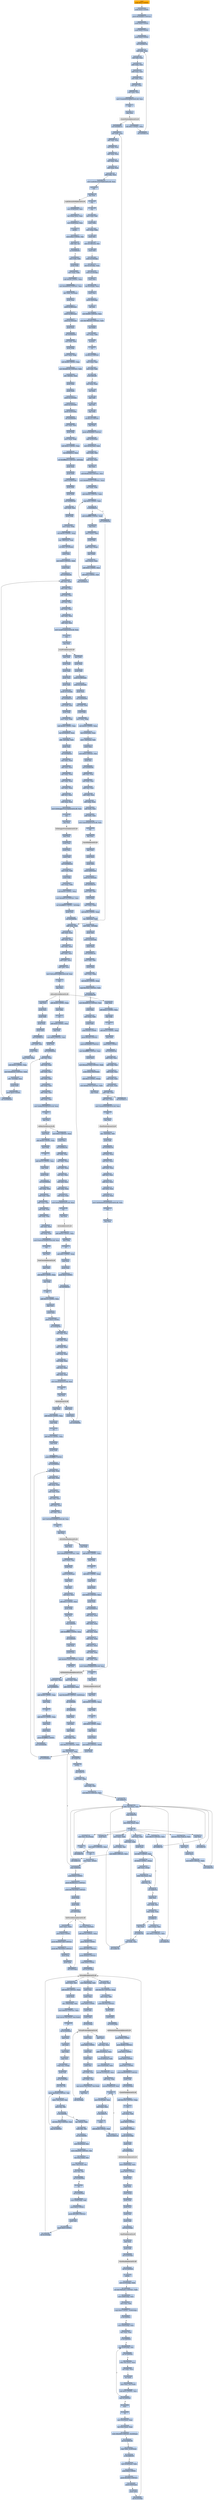 digraph G {
node[shape=rectangle,style=filled,fillcolor=lightsteelblue,color=lightsteelblue]
bgcolor="transparent"
a0x004bb44cpushl_0x2UINT8[label="start\npushl $0x2<UINT8>",fillcolor="orange",color="lightgrey"];
a0x004bb44epushl_0x0UINT8[label="0x004bb44e\npushl $0x0<UINT8>"];
a0x004bb450pushl_0x4bd060UINT32[label="0x004bb450\npushl $0x4bd060<UINT32>"];
a0x004bb455pushl_0x0UINT8[label="0x004bb455\npushl $0x0<UINT8>"];
a0x004bb457pushl_0x0UINT8[label="0x004bb457\npushl $0x0<UINT8>"];
a0x004bb459pushl_0x0UINT8[label="0x004bb459\npushl $0x0<UINT8>"];
a0x004bb45bcall_0x004bb15e[label="0x004bb45b\ncall 0x004bb15e"];
a0x004bb15esubl_edx_eax[label="0x004bb15e\nsubl %edx, %eax"];
a0x004bb160subl_edi_eax[label="0x004bb160\nsubl %edi, %eax"];
a0x004bb162addl_ebp_eax[label="0x004bb162\naddl %ebp, %eax"];
a0x004bb164addl_esp_eax[label="0x004bb164\naddl %esp, %eax"];
a0x004bb166subl_ebx_eax[label="0x004bb166\nsubl %ebx, %eax"];
a0x004bb168subl_esi_eax[label="0x004bb168\nsubl %esi, %eax"];
a0x004bb16asubl_esp_eax[label="0x004bb16a\nsubl %esp, %eax"];
a0x004bb16cmovl_CreateMutexA_kernel32_dll_eax[label="0x004bb16c\nmovl CreateMutexA@kernel32.dll, %eax"];
a0x004bb171nop_[label="0x004bb171\nnop "];
a0x004bb172jmp_eax[label="0x004bb172\njmp %eax"];
CreateMutexA_kernel32_dll[label="CreateMutexA@kernel32.dll",fillcolor="lightgrey",color="lightgrey"];
a0x004bb460subl_0xcUINT8_esp[label="0x004bb460\nsubl $0xc<UINT8>, %esp"];
a0x004bb463call_0x004bb15e[label="0x004bb463\ncall 0x004bb15e"];
a0x004bb468call_0x004bb11c[label="0x004bb468\ncall 0x004bb11c"];
a0x004bb11csubl_edx_eax[label="0x004bb11c\nsubl %edx, %eax"];
a0x004bb11eaddl_edi_eax[label="0x004bb11e\naddl %edi, %eax"];
a0x004bb120subl_ebp_eax[label="0x004bb120\nsubl %ebp, %eax"];
a0x004bb122addl_esp_eax[label="0x004bb122\naddl %esp, %eax"];
a0x004bb124subl_esp_eax[label="0x004bb124\nsubl %esp, %eax"];
a0x004bb126addl_esp_eax[label="0x004bb126\naddl %esp, %eax"];
a0x004bb128addl_ebp_eax[label="0x004bb128\naddl %ebp, %eax"];
a0x004bb12amovl_LoadLibraryExW_kernel32_dll_eax[label="0x004bb12a\nmovl LoadLibraryExW@kernel32.dll, %eax"];
a0x004bb12fnop_[label="0x004bb12f\nnop "];
a0x004bb130jmp_eax[label="0x004bb130\njmp %eax"];
LoadLibraryExW_kernel32_dll[label="LoadLibraryExW@kernel32.dll",fillcolor="lightgrey",color="lightgrey"];
a0x004bb46dmovl_0x3beax__ecx[label="0x004bb46d\nmovl 0x3b(%eax), %ecx"];
a0x004bb470leal_eaxecx__eax[label="0x004bb470\nleal (%eax,%ecx), %eax"];
a0x004bb473movl_0x28eax__eax[label="0x004bb473\nmovl 0x28(%eax), %eax"];
a0x004bb476pusha_[label="0x004bb476\npusha "];
a0x004bb477movb_0xaUINT8_ah[label="0x004bb477\nmovb $0xa<UINT8>, %ah"];
a0x004bb479subb_ah_al[label="0x004bb479\nsubb %ah, %al"];
a0x004bb47bjg_0x004bb062[label="0x004bb47b\njg 0x004bb062"];
a0x004bb062movl_edi_edi[label="0x004bb062\nmovl %edi, %edi"];
a0x004bb064pushl_ebp[label="0x004bb064\npushl %ebp"];
a0x004bb065movl_esp_ebp[label="0x004bb065\nmovl %esp, %ebp"];
a0x004bb067subl_0x28UINT8_esp[label="0x004bb067\nsubl $0x28<UINT8>, %esp"];
a0x004bb06amovl_0x4bd000UINT32_eax[label="0x004bb06a\nmovl $0x4bd000<UINT32>, %eax"];
a0x004bb06fadcl_edx_0xceax_[label="0x004bb06f\nadcl %edx, 0xc(%eax)"];
a0x004bb072pushl_eax[label="0x004bb072\npushl %eax"];
a0x004bb073pushl_0x168eax_[label="0x004bb073\npushl 0x168(%eax)"];
a0x004bb079pushl_0x198eax_[label="0x004bb079\npushl 0x198(%eax)"];
a0x004bb07fpushl_0x130eax_[label="0x004bb07f\npushl 0x130(%eax)"];
a0x004bb085pushl_ecx[label="0x004bb085\npushl %ecx"];
a0x004bb086call_0x004bb000[label="0x004bb086\ncall 0x004bb000"];
a0x004bb000movl_edi_edi[label="0x004bb000\nmovl %edi, %edi"];
a0x004bb002pushl_ebp[label="0x004bb002\npushl %ebp"];
a0x004bb003movl_esp_ebp[label="0x004bb003\nmovl %esp, %ebp"];
a0x004bb005subl_0x48UINT8_esp[label="0x004bb005\nsubl $0x48<UINT8>, %esp"];
a0x004bb008movl_0x4bd140UINT32_ebx[label="0x004bb008\nmovl $0x4bd140<UINT32>, %ebx"];
a0x004bb00dadcl__4ebx__eax[label="0x004bb00d\nadcl -4(%ebx), %eax"];
a0x004bb010pushl_ebx[label="0x004bb010\npushl %ebx"];
a0x004bb011pushl_edx[label="0x004bb011\npushl %edx"];
a0x004bb012pushl_0x1c4ebx_[label="0x004bb012\npushl 0x1c4(%ebx)"];
a0x004bb018pushl_0x1a4ebx_[label="0x004bb018\npushl 0x1a4(%ebx)"];
a0x004bb01epushl_0xc4ebx_[label="0x004bb01e\npushl 0xc4(%ebx)"];
a0x004bb024call_0x004bb484[label="0x004bb024\ncall 0x004bb484"];
a0x004bb484movl_edi_edi[label="0x004bb484\nmovl %edi, %edi"];
a0x004bb486pushl_ebp[label="0x004bb486\npushl %ebp"];
a0x004bb487movl_esp_ebp[label="0x004bb487\nmovl %esp, %ebp"];
a0x004bb489subl_0x2cUINT8_esp[label="0x004bb489\nsubl $0x2c<UINT8>, %esp"];
a0x004bb48cleal_0x004bd1cc_eax[label="0x004bb48c\nleal 0x004bd1cc, %eax"];
a0x004bb492xorl_0xffffb6c5UINT32__20ebp_[label="0x004bb492\nxorl $0xffffb6c5<UINT32>, -20(%ebp)"];
a0x004bb499pushl_eax[label="0x004bb499\npushl %eax"];
a0x004bb49apushl_ebx[label="0x004bb49a\npushl %ebx"];
a0x004bb49bpushl_0x108eax_[label="0x004bb49b\npushl 0x108(%eax)"];
a0x004bb4a1pushl_ebx[label="0x004bb4a1\npushl %ebx"];
a0x004bb4a2pushl_edx[label="0x004bb4a2\npushl %edx"];
a0x004bb4a3call_0x004bb3b6[label="0x004bb4a3\ncall 0x004bb3b6"];
a0x004bb3b6movl_edi_edi[label="0x004bb3b6\nmovl %edi, %edi"];
a0x004bb3b8pushl_ebp[label="0x004bb3b8\npushl %ebp"];
a0x004bb3b9movl_esp_ebp[label="0x004bb3b9\nmovl %esp, %ebp"];
a0x004bb3bbsubl_0x50UINT8_esp[label="0x004bb3bb\nsubl $0x50<UINT8>, %esp"];
a0x004bb3beleal__368eax__edx[label="0x004bb3be\nleal -368(%eax), %edx"];
a0x004bb3c4orl_eax_0x7cedx_[label="0x004bb3c4\norl %eax, 0x7c(%edx)"];
a0x004bb3c7pushl_edx[label="0x004bb3c7\npushl %edx"];
a0x004bb3c8movl_0x0UINT32_edx[label="0x004bb3c8\nmovl $0x0<UINT32>, %edx"];
a0x004bb3cdpushl_edx[label="0x004bb3cd\npushl %edx"];
a0x004bb3cecall_0x004bb2d0[label="0x004bb3ce\ncall 0x004bb2d0"];
a0x004bb2d0addl_esi_eax[label="0x004bb2d0\naddl %esi, %eax"];
a0x004bb2d2addl_edi_eax[label="0x004bb2d2\naddl %edi, %eax"];
a0x004bb2d4subl_edx_eax[label="0x004bb2d4\nsubl %edx, %eax"];
a0x004bb2d6subl_esi_eax[label="0x004bb2d6\nsubl %esi, %eax"];
a0x004bb2d8subl_esp_eax[label="0x004bb2d8\nsubl %esp, %eax"];
a0x004bb2dasubl_edx_eax[label="0x004bb2da\nsubl %edx, %eax"];
a0x004bb2dcaddl_edi_eax[label="0x004bb2dc\naddl %edi, %eax"];
a0x004bb2demovl_LocalFree_kernel32_dll_eax[label="0x004bb2de\nmovl LocalFree@kernel32.dll, %eax"];
a0x004bb2e3nop_[label="0x004bb2e3\nnop "];
a0x004bb2e4jmp_eax[label="0x004bb2e4\njmp %eax"];
LocalFree_kernel32_dll[label="LocalFree@kernel32.dll",fillcolor="lightgrey",color="lightgrey"];
a0x004bb3d3popl_edx[label="0x004bb3d3\npopl %edx"];
a0x004bb3d4pushl_edx[label="0x004bb3d4\npushl %edx"];
a0x004bb3d5pushl_edi[label="0x004bb3d5\npushl %edi"];
a0x004bb3d6pushl_eax[label="0x004bb3d6\npushl %eax"];
a0x004bb3d7pushl_ebx[label="0x004bb3d7\npushl %ebx"];
a0x004bb3d8pushl_0x7cedx_[label="0x004bb3d8\npushl 0x7c(%edx)"];
a0x004bb3dbcall_0x004bb37e[label="0x004bb3db\ncall 0x004bb37e"];
a0x004bb37emovl_edi_edi[label="0x004bb37e\nmovl %edi, %edi"];
a0x004bb380pushl_ebp[label="0x004bb380\npushl %ebp"];
a0x004bb381movl_esp_ebp[label="0x004bb381\nmovl %esp, %ebp"];
a0x004bb383subl_0x48UINT8_esp[label="0x004bb383\nsubl $0x48<UINT8>, %esp"];
a0x004bb386leal_0x004bd030_eax[label="0x004bb386\nleal 0x004bd030, %eax"];
a0x004bb38csbbl__24ebp__edx[label="0x004bb38c\nsbbl -24(%ebp), %edx"];
a0x004bb38fpushl_eax[label="0x004bb38f\npushl %eax"];
a0x004bb390call_0x004bb5ac[label="0x004bb390\ncall 0x004bb5ac"];
a0x004bb5acsubl_ebx_eax[label="0x004bb5ac\nsubl %ebx, %eax"];
a0x004bb5aeaddl_edi_eax[label="0x004bb5ae\naddl %edi, %eax"];
a0x004bb5b0subl_ebp_eax[label="0x004bb5b0\nsubl %ebp, %eax"];
a0x004bb5b2addl_ebp_eax[label="0x004bb5b2\naddl %ebp, %eax"];
a0x004bb5b4subl_ebx_eax[label="0x004bb5b4\nsubl %ebx, %eax"];
a0x004bb5b6addl_esi_eax[label="0x004bb5b6\naddl %esi, %eax"];
a0x004bb5b8addl_esp_eax[label="0x004bb5b8\naddl %esp, %eax"];
a0x004bb5bamovl_IsDebuggerPresent_kernel32_dll_eax[label="0x004bb5ba\nmovl IsDebuggerPresent@kernel32.dll, %eax"];
a0x004bb5bfnop_[label="0x004bb5bf\nnop "];
a0x004bb5c0jmp_eax[label="0x004bb5c0\njmp %eax"];
IsDebuggerPresent_kernel32_dll[label="IsDebuggerPresent@kernel32.dll",fillcolor="lightgrey",color="lightgrey"];
a0x004bb395popl_eax[label="0x004bb395\npopl %eax"];
a0x004bb396pushl_eax[label="0x004bb396\npushl %eax"];
a0x004bb397pushl_ecx[label="0x004bb397\npushl %ecx"];
a0x004bb398pushl_edi[label="0x004bb398\npushl %edi"];
a0x004bb399call_0x004bb4c4[label="0x004bb399\ncall 0x004bb4c4"];
a0x004bb4c4movl_edi_edi[label="0x004bb4c4\nmovl %edi, %edi"];
a0x004bb4c6pushl_ebp[label="0x004bb4c6\npushl %ebp"];
a0x004bb4c7movl_esp_ebp[label="0x004bb4c7\nmovl %esp, %ebp"];
a0x004bb4c9subl_0x50UINT8_esp[label="0x004bb4c9\nsubl $0x50<UINT8>, %esp"];
a0x004bb4ccmovl_0x4bd114UINT32_ecx[label="0x004bb4cc\nmovl $0x4bd114<UINT32>, %ecx"];
a0x004bb4d1xorl_0xffffffc9UINT8__32ebp_[label="0x004bb4d1\nxorl $0xffffffc9<UINT8>, -32(%ebp)"];
a0x004bb4d5pushl_ecx[label="0x004bb4d5\npushl %ecx"];
a0x004bb4d6call_0x004bb56a[label="0x004bb4d6\ncall 0x004bb56a"];
a0x004bb56aaddl_esp_eax[label="0x004bb56a\naddl %esp, %eax"];
a0x004bb56csubl_edi_eax[label="0x004bb56c\nsubl %edi, %eax"];
a0x004bb56eaddl_edx_eax[label="0x004bb56e\naddl %edx, %eax"];
a0x004bb570subl_edx_eax[label="0x004bb570\nsubl %edx, %eax"];
a0x004bb572addl_ebx_eax[label="0x004bb572\naddl %ebx, %eax"];
a0x004bb574addl_edx_eax[label="0x004bb574\naddl %edx, %eax"];
a0x004bb576addl_edi_eax[label="0x004bb576\naddl %edi, %eax"];
a0x004bb578movl_GetLastError_kernel32_dll_eax[label="0x004bb578\nmovl GetLastError@kernel32.dll, %eax"];
a0x004bb57dnop_[label="0x004bb57d\nnop "];
a0x004bb57ejmp_eax[label="0x004bb57e\njmp %eax"];
GetLastError_kernel32_dll[label="GetLastError@kernel32.dll",fillcolor="lightgrey",color="lightgrey"];
a0x004bb4dbpopl_ecx[label="0x004bb4db\npopl %ecx"];
a0x004bb4dcpushl_ecx[label="0x004bb4dc\npushl %ecx"];
a0x004bb4ddpushl_ebx[label="0x004bb4dd\npushl %ebx"];
a0x004bb4depushl_eax[label="0x004bb4de\npushl %eax"];
a0x004bb4dfpushl_edx[label="0x004bb4df\npushl %edx"];
a0x004bb4e0call_0x004bb27a[label="0x004bb4e0\ncall 0x004bb27a"];
a0x004bb27amovl_edi_edi[label="0x004bb27a\nmovl %edi, %edi"];
a0x004bb27cpushl_ebp[label="0x004bb27c\npushl %ebp"];
a0x004bb27dmovl_esp_ebp[label="0x004bb27d\nmovl %esp, %ebp"];
a0x004bb27fsubl_0x4cUINT8_esp[label="0x004bb27f\nsubl $0x4c<UINT8>, %esp"];
a0x004bb282movl_0x4bd18cUINT32_edx[label="0x004bb282\nmovl $0x4bd18c<UINT32>, %edx"];
a0x004bb287adcl__72ebp__ecx[label="0x004bb287\nadcl -72(%ebp), %ecx"];
a0x004bb28apushl_edx[label="0x004bb28a\npushl %edx"];
a0x004bb28bpushl_0x0UINT8[label="0x004bb28b\npushl $0x0<UINT8>"];
a0x004bb28dcall_0x004bb2d0[label="0x004bb28d\ncall 0x004bb2d0"];
a0x004bb292popl_edx[label="0x004bb292\npopl %edx"];
a0x004bb293pushl_edx[label="0x004bb293\npushl %edx"];
a0x004bb294pushl_edi[label="0x004bb294\npushl %edi"];
a0x004bb295pushl_0x168edx_[label="0x004bb295\npushl 0x168(%edx)"];
a0x004bb29bpushl_0x1a4edx_[label="0x004bb29b\npushl 0x1a4(%edx)"];
a0x004bb2a1pushl_ecx[label="0x004bb2a1\npushl %ecx"];
a0x004bb2a2call_0x004bb408[label="0x004bb2a2\ncall 0x004bb408"];
a0x004bb408movl_edi_edi[label="0x004bb408\nmovl %edi, %edi"];
a0x004bb40apushl_ebp[label="0x004bb40a\npushl %ebp"];
a0x004bb40bmovl_esp_ebp[label="0x004bb40b\nmovl %esp, %ebp"];
a0x004bb40dsubl_0x24UINT8_esp[label="0x004bb40d\nsubl $0x24<UINT8>, %esp"];
a0x004bb410leal_0x38edx__eax[label="0x004bb410\nleal 0x38(%edx), %eax"];
a0x004bb413movl__164eax__edi[label="0x004bb413\nmovl -164(%eax), %edi"];
a0x004bb419pushl_eax[label="0x004bb419\npushl %eax"];
a0x004bb41amovl_0x0UINT32_esi[label="0x004bb41a\nmovl $0x0<UINT32>, %esi"];
a0x004bb41fpushl_esi[label="0x004bb41f\npushl %esi"];
a0x004bb420call_0x004bb580[label="0x004bb420\ncall 0x004bb580"];
a0x004bb580addl_esi_eax[label="0x004bb580\naddl %esi, %eax"];
a0x004bb582subl_ebx_eax[label="0x004bb582\nsubl %ebx, %eax"];
a0x004bb584addl_esi_eax[label="0x004bb584\naddl %esi, %eax"];
a0x004bb586addl_edx_eax[label="0x004bb586\naddl %edx, %eax"];
a0x004bb588addl_ebp_eax[label="0x004bb588\naddl %ebp, %eax"];
a0x004bb58asubl_edx_eax[label="0x004bb58a\nsubl %edx, %eax"];
a0x004bb58csubl_edx_eax[label="0x004bb58c\nsubl %edx, %eax"];
a0x004bb58emovl_CancelIo_kernel32_dll_eax[label="0x004bb58e\nmovl CancelIo@kernel32.dll, %eax"];
a0x004bb593nop_[label="0x004bb593\nnop "];
a0x004bb594jmp_eax[label="0x004bb594\njmp %eax"];
CancelIo_kernel32_dll[label="CancelIo@kernel32.dll",fillcolor="lightgrey",color="lightgrey"];
a0x004bb425popl_eax[label="0x004bb425\npopl %eax"];
a0x004bb426pushl_eax[label="0x004bb426\npushl %eax"];
a0x004bb427pushl_edi[label="0x004bb427\npushl %edi"];
a0x004bb428pushl_0xd0eax_[label="0x004bb428\npushl 0xd0(%eax)"];
a0x004bb42epushl_0x130eax_[label="0x004bb42e\npushl 0x130(%eax)"];
a0x004bb434call_0x004bb33e[label="0x004bb434\ncall 0x004bb33e"];
a0x004bb33emovl_edi_edi[label="0x004bb33e\nmovl %edi, %edi"];
a0x004bb340pushl_ebp[label="0x004bb340\npushl %ebp"];
a0x004bb341movl_esp_ebp[label="0x004bb341\nmovl %esp, %ebp"];
a0x004bb343subl_0x54UINT8_esp[label="0x004bb343\nsubl $0x54<UINT8>, %esp"];
a0x004bb346leal__440eax__edi[label="0x004bb346\nleal -440(%eax), %edi"];
a0x004bb34candl_edx__16ebp_[label="0x004bb34c\nandl %edx, -16(%ebp)"];
a0x004bb34fpushl_edi[label="0x004bb34f\npushl %edi"];
a0x004bb350pushl_0x1e4edi_[label="0x004bb350\npushl 0x1e4(%edi)"];
a0x004bb356pushl_edx[label="0x004bb356\npushl %edx"];
a0x004bb357call_0x004bb18a[label="0x004bb357\ncall 0x004bb18a"];
a0x004bb18amovl_edi_edi[label="0x004bb18a\nmovl %edi, %edi"];
a0x004bb18cpushl_ebp[label="0x004bb18c\npushl %ebp"];
a0x004bb18dmovl_esp_ebp[label="0x004bb18d\nmovl %esp, %ebp"];
a0x004bb18fsubl_0x28UINT8_esp[label="0x004bb18f\nsubl $0x28<UINT8>, %esp"];
a0x004bb192cmpl_0x35a0UINT32_edi[label="0x004bb192\ncmpl $0x35a0<UINT32>, %edi"];
a0x004bb198jbe_0x004bb18d[label="0x004bb198\njbe 0x004bb18d"];
a0x004bb19amovl_0x4bd018UINT32_esi[label="0x004bb19a\nmovl $0x4bd018<UINT32>, %esi"];
a0x004bb19fpushl_ebp[label="0x004bb19f\npushl %ebp"];
a0x004bb1a0movl_esp_edx[label="0x004bb1a0\nmovl %esp, %edx"];
a0x004bb1a2pushl_edx[label="0x004bb1a2\npushl %edx"];
a0x004bb1a3pushl_0x40UINT8[label="0x004bb1a3\npushl $0x40<UINT8>"];
a0x004bb1a5pushl_0xaa4UINT32[label="0x004bb1a5\npushl $0xaa4<UINT32>"];
a0x004bb1aapushl_0x4bd408UINT32[label="0x004bb1aa\npushl $0x4bd408<UINT32>"];
a0x004bb1afmovl_0xffffffffUINT32_ecx[label="0x004bb1af\nmovl $0xffffffff<UINT32>, %ecx"];
a0x004bb1b4pushl_ecx[label="0x004bb1b4\npushl %ecx"];
a0x004bb1b5movl_0xa22a702dUINT32_edx[label="0x004bb1b5\nmovl $0xa22a702d<UINT32>, %edx"];
a0x004bb1bapushl_0x5e2156e3edx_[label="0x004bb1ba\npushl 0x5e2156e3(%edx)"];
a0x004bb1c0subl_0x2UINT8_esp_[label="0x004bb1c0\nsubl $0x2<UINT8>, (%esp)"];
a0x004bb1c4movl_0x4bc700UINT32_edx[label="0x004bb1c4\nmovl $0x4bc700<UINT32>, %edx"];
a0x004bb1c9popl_edx_[label="0x004bb1c9\npopl (%edx)"];
a0x004bb1cbcall_0x004bb11c[label="0x004bb1cb\ncall 0x004bb11c"];
a0x7c801a5fnop_[label="0x7c801a5f\nnop "];
a0x7c801a60nop_[label="0x7c801a60\nnop "];
a0x7c801a61movl_edi_edi[label="0x7c801a61\nmovl %edi, %edi"];
a0x7c801a63pushl_ebp[label="0x7c801a63\npushl %ebp"];
a0x7c801a64movl_esp_ebp[label="0x7c801a64\nmovl %esp, %ebp"];
a0x7c801a66pushl_esi[label="0x7c801a66\npushl %esi"];
a0x7c801a67movl_0x7c8012c4_esi[label="0x7c801a67\nmovl 0x7c8012c4, %esi"];
a0x7c801a6dpushl_edi[label="0x7c801a6d\npushl %edi"];
a0x7c801a6epushl_0x18ebp_[label="0x7c801a6e\npushl 0x18(%ebp)"];
a0x7c801a71leal_0x10ebp__eax[label="0x7c801a71\nleal 0x10(%ebp), %eax"];
a0x7c801a74pushl_0x14ebp_[label="0x7c801a74\npushl 0x14(%ebp)"];
a0x7c801a77pushl_eax[label="0x7c801a77\npushl %eax"];
a0x7c801a78leal_0xcebp__eax[label="0x7c801a78\nleal 0xc(%ebp), %eax"];
a0x7c801a7bpushl_eax[label="0x7c801a7b\npushl %eax"];
a0x7c801a7cpushl_0x8ebp_[label="0x7c801a7c\npushl 0x8(%ebp)"];
a0x7c801a7fcall_esi[label="0x7c801a7f\ncall %esi"];
a0x7c90d6d0movl_0x89UINT32_eax[label="0x7c90d6d0\nmovl $0x89<UINT32>, %eax"];
a0x7c90d6d5movl_0x7ffe0300UINT32_edx[label="0x7c90d6d5\nmovl $0x7ffe0300<UINT32>, %edx"];
a0x7c90d6dacall_edx_[label="0x7c90d6da\ncall (%edx)"];
a0x7c90e4f0movl_esp_edx[label="0x7c90e4f0\nmovl %esp, %edx"];
a0x7c90e4f2sysenter_[label="0x7c90e4f2\nsysenter "];
a0x7c90e4f4ret[label="0x7c90e4f4\nret"];
a0x7c90d6dcret_0x14UINT16[label="0x7c90d6dc\nret $0x14<UINT16>"];
a0x7c801a81movl_eax_edi[label="0x7c801a81\nmovl %eax, %edi"];
a0x7c801a83testl_edi_edi[label="0x7c801a83\ntestl %edi, %edi"];
a0x7c801a85jl_0x7c801a90[label="0x7c801a85\njl 0x7c801a90"];
a0x7c801a87xorl_eax_eax[label="0x7c801a87\nxorl %eax, %eax"];
a0x7c801a89incl_eax[label="0x7c801a89\nincl %eax"];
a0x7c801a8apopl_edi[label="0x7c801a8a\npopl %edi"];
a0x7c801a8bpopl_esi[label="0x7c801a8b\npopl %esi"];
a0x7c801a8cpopl_ebp[label="0x7c801a8c\npopl %ebp"];
a0x7c801a8dret_0x14UINT16[label="0x7c801a8d\nret $0x14<UINT16>"];
a0x004bb1d0popl_edx[label="0x004bb1d0\npopl %edx"];
a0x004bb1d1pushl_0x4bd408UINT32[label="0x004bb1d1\npushl $0x4bd408<UINT32>"];
a0x004bb1d6popl_0x16cesi_[label="0x004bb1d6\npopl 0x16c(%esi)"];
a0x004bb1dcmovl_0x16cesi__edx[label="0x004bb1dc\nmovl 0x16c(%esi), %edx"];
a0x004bb1e2movl_edx_edi[label="0x004bb1e2\nmovl %edx, %edi"];
a0x004bb1e4subl_ecx_ecx[label="0x004bb1e4\nsubl %ecx, %ecx"];
a0x004bb1e6decl_ecx[label="0x004bb1e6\ndecl %ecx"];
a0x004bb1e7andl_0x4bc038UINT32_ecx[label="0x004bb1e7\nandl $0x4bc038<UINT32>, %ecx"];
a0x004bb1edmovl_0x8d0a2351UINT32_eax[label="0x004bb1ed\nmovl $0x8d0a2351<UINT32>, %eax"];
a0x004bb1f2xorl_edx_edx[label="0x004bb1f2\nxorl %edx, %edx"];
a0x004bb1f4addl_0x6a4UINT32_edx[label="0x004bb1f4\naddl $0x6a4<UINT32>, %edx"];
a0x004bb1facmpl_0x0UINT8_edx[label="0x004bb1fa\ncmpl $0x0<UINT8>, %edx"];
a0x004bb1fdje_0x004bb216[label="0x004bb1fd\nje 0x004bb216"];
a0x004bb1ffaddl_0xfffffffcUINT8_edx[label="0x004bb1ff\naddl $0xfffffffc<UINT8>, %edx"];
a0x004bb202negl_eax[label="0x004bb202\nnegl %eax"];
a0x004bb204movl_ecx__ebx[label="0x004bb204\nmovl (%ecx), %ebx"];
a0x004bb206pushl_ebx[label="0x004bb206\npushl %ebx"];
a0x004bb207addl_eax_esp_[label="0x004bb207\naddl %eax, (%esp)"];
a0x004bb20apopl_edi_[label="0x004bb20a\npopl (%edi)"];
a0x004bb20cmovl_ecx__eax[label="0x004bb20c\nmovl (%ecx), %eax"];
a0x004bb20eaddl_0x4UINT8_ecx[label="0x004bb20e\naddl $0x4<UINT8>, %ecx"];
a0x004bb211addl_0x4UINT8_edi[label="0x004bb211\naddl $0x4<UINT8>, %edi"];
a0x004bb214jmp_0x004bb1fa[label="0x004bb214\njmp 0x004bb1fa"];
a0x004bb216call_0x004bb56a[label="0x004bb216\ncall 0x004bb56a"];
a0x004bb21baddl_0x28UINT8_esp[label="0x004bb21b\naddl $0x28<UINT8>, %esp"];
a0x004bb21epopl_ebp[label="0x004bb21e\npopl %ebp"];
a0x004bb21fret[label="0x004bb21f\nret"];
a0x004bb35caddl_0x8UINT8_esp[label="0x004bb35c\naddl $0x8<UINT8>, %esp"];
a0x004bb35fpopl_edi[label="0x004bb35f\npopl %edi"];
a0x004bb360movl_0x0UINT32_esi[label="0x004bb360\nmovl $0x0<UINT32>, %esi"];
a0x004bb365pushl_esi[label="0x004bb365\npushl %esi"];
a0x004bb366call_0x004bb604[label="0x004bb366\ncall 0x004bb604"];
a0x004bb604subl_esi_eax[label="0x004bb604\nsubl %esi, %eax"];
a0x004bb606subl_edi_eax[label="0x004bb606\nsubl %edi, %eax"];
a0x004bb608subl_edx_eax[label="0x004bb608\nsubl %edx, %eax"];
a0x004bb60asubl_ebx_eax[label="0x004bb60a\nsubl %ebx, %eax"];
a0x004bb60csubl_ebp_eax[label="0x004bb60c\nsubl %ebp, %eax"];
a0x004bb60eaddl_ebp_eax[label="0x004bb60e\naddl %ebp, %eax"];
a0x004bb610addl_esp_eax[label="0x004bb610\naddl %esp, %eax"];
a0x004bb612movl_GetKeyState_user32_dll_eax[label="0x004bb612\nmovl GetKeyState@user32.dll, %eax"];
a0x004bb617nop_[label="0x004bb617\nnop "];
a0x004bb618jmp_eax[label="0x004bb618\njmp %eax"];
GetKeyState_user32_dll[label="GetKeyState@user32.dll",fillcolor="lightgrey",color="lightgrey"];
a0x004bb36bmovl_0x0UINT32_eax[label="0x004bb36b\nmovl $0x0<UINT32>, %eax"];
a0x004bb370pushl_eax[label="0x004bb370\npushl %eax"];
a0x004bb371call_0x004bb328[label="0x004bb371\ncall 0x004bb328"];
a0x004bb328subl_ebx_eax[label="0x004bb328\nsubl %ebx, %eax"];
a0x004bb32asubl_ebx_eax[label="0x004bb32a\nsubl %ebx, %eax"];
a0x004bb32csubl_edx_eax[label="0x004bb32c\nsubl %edx, %eax"];
a0x004bb32esubl_esi_eax[label="0x004bb32e\nsubl %esi, %eax"];
a0x004bb330subl_edi_eax[label="0x004bb330\nsubl %edi, %eax"];
a0x004bb332addl_ebp_eax[label="0x004bb332\naddl %ebp, %eax"];
a0x004bb334subl_esp_eax[label="0x004bb334\nsubl %esp, %eax"];
a0x004bb336movl_lstrlenA_kernel32_dll_eax[label="0x004bb336\nmovl lstrlenA@kernel32.dll, %eax"];
a0x004bb33bnop_[label="0x004bb33b\nnop "];
a0x004bb33cjmp_eax[label="0x004bb33c\njmp %eax"];
lstrlenA_kernel32_dll[label="lstrlenA@kernel32.dll",fillcolor="lightgrey",color="lightgrey"];
a0x004bb376addl_0x54UINT8_esp[label="0x004bb376\naddl $0x54<UINT8>, %esp"];
a0x004bb379popl_ebp[label="0x004bb379\npopl %ebp"];
a0x004bb37aret[label="0x004bb37a\nret"];
a0x004bb439addl_0xcUINT8_esp[label="0x004bb439\naddl $0xc<UINT8>, %esp"];
a0x004bb43cpopl_eax[label="0x004bb43c\npopl %eax"];
a0x004bb43dpushl_eax[label="0x004bb43d\npushl %eax"];
a0x004bb43epushl_0x0UINT8[label="0x004bb43e\npushl $0x0<UINT8>"];
a0x004bb440call_0x004bb3f2[label="0x004bb440\ncall 0x004bb3f2"];
a0x004bb3f2subl_ebx_eax[label="0x004bb3f2\nsubl %ebx, %eax"];
a0x004bb3f4subl_ebx_eax[label="0x004bb3f4\nsubl %ebx, %eax"];
a0x004bb3f6addl_edx_eax[label="0x004bb3f6\naddl %edx, %eax"];
a0x004bb3f8subl_esp_eax[label="0x004bb3f8\nsubl %esp, %eax"];
a0x004bb3fasubl_ebp_eax[label="0x004bb3fa\nsubl %ebp, %eax"];
a0x004bb3fcsubl_esi_eax[label="0x004bb3fc\nsubl %esi, %eax"];
a0x004bb3feaddl_edi_eax[label="0x004bb3fe\naddl %edi, %eax"];
a0x004bb400movl_IsIconic_user32_dll_eax[label="0x004bb400\nmovl IsIconic@user32.dll, %eax"];
a0x004bb405nop_[label="0x004bb405\nnop "];
a0x004bb406jmp_eax[label="0x004bb406\njmp %eax"];
IsIconic_user32_dll[label="IsIconic@user32.dll",fillcolor="lightgrey",color="lightgrey"];
a0x004bb445popl_eax[label="0x004bb445\npopl %eax"];
a0x004bb446addl_0x24UINT8_esp[label="0x004bb446\naddl $0x24<UINT8>, %esp"];
a0x004bb449popl_ebp[label="0x004bb449\npopl %ebp"];
a0x004bb44aret[label="0x004bb44a\nret"];
a0x004bb2a7addl_0x10UINT8_esp[label="0x004bb2a7\naddl $0x10<UINT8>, %esp"];
a0x004bb2aapopl_edx[label="0x004bb2aa\npopl %edx"];
a0x004bb2abpushl_edx[label="0x004bb2ab\npushl %edx"];
a0x004bb2acpushl_0xfffffff4UINT8[label="0x004bb2ac\npushl $0xfffffff4<UINT8>"];
a0x004bb2aecall_0x004bb646[label="0x004bb2ae\ncall 0x004bb646"];
a0x004bb646subl_ebp_eax[label="0x004bb646\nsubl %ebp, %eax"];
a0x004bb648subl_edx_eax[label="0x004bb648\nsubl %edx, %eax"];
a0x004bb64aaddl_esp_eax[label="0x004bb64a\naddl %esp, %eax"];
a0x004bb64csubl_edi_eax[label="0x004bb64c\nsubl %edi, %eax"];
a0x004bb64esubl_edi_eax[label="0x004bb64e\nsubl %edi, %eax"];
a0x004bb650addl_esp_eax[label="0x004bb650\naddl %esp, %eax"];
a0x004bb652subl_ebx_eax[label="0x004bb652\nsubl %ebx, %eax"];
a0x004bb654movl_GetStdHandle_kernel32_dll_eax[label="0x004bb654\nmovl GetStdHandle@kernel32.dll, %eax"];
a0x004bb659nop_[label="0x004bb659\nnop "];
a0x004bb65ajmp_eax[label="0x004bb65a\njmp %eax"];
GetStdHandle_kernel32_dll[label="GetStdHandle@kernel32.dll",fillcolor="lightgrey",color="lightgrey"];
a0x004bb2b3popl_edx[label="0x004bb2b3\npopl %edx"];
a0x004bb2b4addl_0x4cUINT8_esp[label="0x004bb2b4\naddl $0x4c<UINT8>, %esp"];
a0x004bb2b7popl_ebp[label="0x004bb2b7\npopl %ebp"];
a0x004bb2b8ret[label="0x004bb2b8\nret"];
a0x004bb4e5addl_0xcUINT8_esp[label="0x004bb4e5\naddl $0xc<UINT8>, %esp"];
a0x004bb4e8popl_ecx[label="0x004bb4e8\npopl %ecx"];
a0x004bb4e9pushl_ecx[label="0x004bb4e9\npushl %ecx"];
a0x004bb4eamovl_0x0UINT32_eax[label="0x004bb4ea\nmovl $0x0<UINT32>, %eax"];
a0x004bb4efpushl_eax[label="0x004bb4ef\npushl %eax"];
a0x004bb4f0call_0x004bb672[label="0x004bb4f0\ncall 0x004bb672"];
a0x004bb672addl_esp_eax[label="0x004bb672\naddl %esp, %eax"];
a0x004bb674addl_ebx_eax[label="0x004bb674\naddl %ebx, %eax"];
a0x004bb676addl_ebx_eax[label="0x004bb676\naddl %ebx, %eax"];
a0x004bb678addl_esp_eax[label="0x004bb678\naddl %esp, %eax"];
a0x004bb67aaddl_esi_eax[label="0x004bb67a\naddl %esi, %eax"];
a0x004bb67csubl_ebx_eax[label="0x004bb67c\nsubl %ebx, %eax"];
a0x004bb67eaddl_ebx_eax[label="0x004bb67e\naddl %ebx, %eax"];
a0x004bb680movl_GlobalLock_kernel32_dll_eax[label="0x004bb680\nmovl GlobalLock@kernel32.dll, %eax"];
a0x004bb685nop_[label="0x004bb685\nnop "];
a0x004bb686jmp_eax[label="0x004bb686\njmp %eax"];
GlobalLock_kernel32_dll[label="GlobalLock@kernel32.dll",fillcolor="lightgrey",color="lightgrey"];
a0x004bb4f5popl_ecx[label="0x004bb4f5\npopl %ecx"];
a0x004bb4f6addl_0x50UINT8_esp[label="0x004bb4f6\naddl $0x50<UINT8>, %esp"];
a0x004bb4f9popl_ebp[label="0x004bb4f9\npopl %ebp"];
a0x004bb4faret[label="0x004bb4fa\nret"];
a0x004bb39eaddl_0x8UINT8_esp[label="0x004bb39e\naddl $0x8<UINT8>, %esp"];
a0x004bb3a1popl_eax[label="0x004bb3a1\npopl %eax"];
a0x004bb3a2pushl_eax[label="0x004bb3a2\npushl %eax"];
a0x004bb3a3movl_0x0UINT32_edx[label="0x004bb3a3\nmovl $0x0<UINT32>, %edx"];
a0x004bb3a8pushl_edx[label="0x004bb3a8\npushl %edx"];
a0x004bb3a9call_0x004bb604[label="0x004bb3a9\ncall 0x004bb604"];
a0x004bb3aepopl_eax[label="0x004bb3ae\npopl %eax"];
a0x004bb3afaddl_0x48UINT8_esp[label="0x004bb3af\naddl $0x48<UINT8>, %esp"];
a0x004bb3b2popl_ebp[label="0x004bb3b2\npopl %ebp"];
a0x004bb3b3ret[label="0x004bb3b3\nret"];
a0x004bb3e0addl_0x10UINT8_esp[label="0x004bb3e0\naddl $0x10<UINT8>, %esp"];
a0x004bb3e3popl_edx[label="0x004bb3e3\npopl %edx"];
a0x004bb3e4pushl_edx[label="0x004bb3e4\npushl %edx"];
a0x004bb3e5call_0x004bb0da[label="0x004bb3e5\ncall 0x004bb0da"];
a0x004bb0dasubl_ebp_eax[label="0x004bb0da\nsubl %ebp, %eax"];
a0x004bb0dcsubl_edx_eax[label="0x004bb0dc\nsubl %edx, %eax"];
a0x004bb0deaddl_esp_eax[label="0x004bb0de\naddl %esp, %eax"];
a0x004bb0e0subl_edi_eax[label="0x004bb0e0\nsubl %edi, %eax"];
a0x004bb0e2subl_edx_eax[label="0x004bb0e2\nsubl %edx, %eax"];
a0x004bb0e4subl_edi_eax[label="0x004bb0e4\nsubl %edi, %eax"];
a0x004bb0e6subl_esp_eax[label="0x004bb0e6\nsubl %esp, %eax"];
a0x004bb0e8movl_FreeConsole_kernel32_dll_eax[label="0x004bb0e8\nmovl FreeConsole@kernel32.dll, %eax"];
a0x004bb0ednop_[label="0x004bb0ed\nnop "];
a0x004bb0eejmp_eax[label="0x004bb0ee\njmp %eax"];
FreeConsole_kernel32_dll[label="FreeConsole@kernel32.dll",fillcolor="lightgrey",color="lightgrey"];
a0x004bb3eapopl_edx[label="0x004bb3ea\npopl %edx"];
a0x004bb3ebaddl_0x50UINT8_esp[label="0x004bb3eb\naddl $0x50<UINT8>, %esp"];
a0x004bb3eepopl_ebp[label="0x004bb3ee\npopl %ebp"];
a0x004bb3efret[label="0x004bb3ef\nret"];
a0x004bb4a8addl_0x10UINT8_esp[label="0x004bb4a8\naddl $0x10<UINT8>, %esp"];
a0x004bb4abpopl_eax[label="0x004bb4ab\npopl %eax"];
a0x004bb4acpushl_eax[label="0x004bb4ac\npushl %eax"];
a0x004bb4adpushl_0x0UINT8[label="0x004bb4ad\npushl $0x0<UINT8>"];
a0x004bb4afcall_0x004bb3f2[label="0x004bb4af\ncall 0x004bb3f2"];
a0x004bb4b4popl_eax[label="0x004bb4b4\npopl %eax"];
a0x004bb4b5pushl_eax[label="0x004bb4b5\npushl %eax"];
a0x004bb4b6call_0x004bb56a[label="0x004bb4b6\ncall 0x004bb56a"];
a0x004bb4bbpopl_eax[label="0x004bb4bb\npopl %eax"];
a0x004bb4bcaddl_0x2cUINT8_esp[label="0x004bb4bc\naddl $0x2c<UINT8>, %esp"];
a0x004bb4bfpopl_ebp[label="0x004bb4bf\npopl %ebp"];
a0x004bb4c0ret[label="0x004bb4c0\nret"];
a0x004bb029addl_0x10UINT8_esp[label="0x004bb029\naddl $0x10<UINT8>, %esp"];
a0x004bb02cpopl_ebx[label="0x004bb02c\npopl %ebx"];
a0x004bb02dpushl_0x0UINT8[label="0x004bb02d\npushl $0x0<UINT8>"];
a0x004bb02fcall_0x004bb238[label="0x004bb02f\ncall 0x004bb238"];
a0x004bb238addl_edx_eax[label="0x004bb238\naddl %edx, %eax"];
a0x004bb23aaddl_ebp_eax[label="0x004bb23a\naddl %ebp, %eax"];
a0x004bb23caddl_edx_eax[label="0x004bb23c\naddl %edx, %eax"];
a0x004bb23esubl_edx_eax[label="0x004bb23e\nsubl %edx, %eax"];
a0x004bb240subl_edx_eax[label="0x004bb240\nsubl %edx, %eax"];
a0x004bb242addl_edi_eax[label="0x004bb242\naddl %edi, %eax"];
a0x004bb244addl_esi_eax[label="0x004bb244\naddl %esi, %eax"];
a0x004bb246movl_CloseWindow_user32_dll_eax[label="0x004bb246\nmovl CloseWindow@user32.dll, %eax"];
a0x004bb24bnop_[label="0x004bb24b\nnop "];
a0x004bb24cjmp_eax[label="0x004bb24c\njmp %eax"];
CloseWindow_user32_dll[label="CloseWindow@user32.dll",fillcolor="lightgrey",color="lightgrey"];
a0x004bb034leal__320ebx__edi[label="0x004bb034\nleal -320(%ebx), %edi"];
a0x004bb03apushl_edi[label="0x004bb03a\npushl %edi"];
a0x004bb03bcall_0x004bb106[label="0x004bb03b\ncall 0x004bb106"];
a0x004bb106subl_esp_eax[label="0x004bb106\nsubl %esp, %eax"];
a0x004bb108subl_esi_eax[label="0x004bb108\nsubl %esi, %eax"];
a0x004bb10aaddl_edx_eax[label="0x004bb10a\naddl %edx, %eax"];
a0x004bb10caddl_esi_eax[label="0x004bb10c\naddl %esi, %eax"];
a0x004bb10eaddl_esi_eax[label="0x004bb10e\naddl %esi, %eax"];
a0x004bb110subl_ebx_eax[label="0x004bb110\nsubl %ebx, %eax"];
a0x004bb112subl_esp_eax[label="0x004bb112\nsubl %esp, %eax"];
a0x004bb114movl_GetModuleHandleA_kernel32_dll_eax[label="0x004bb114\nmovl GetModuleHandleA@kernel32.dll, %eax"];
a0x004bb119nop_[label="0x004bb119\nnop "];
a0x004bb11ajmp_eax[label="0x004bb11a\njmp %eax"];
GetModuleHandleA_kernel32_dll[label="GetModuleHandleA@kernel32.dll",fillcolor="lightgrey",color="lightgrey"];
a0x004bb040testl_eax_eax[label="0x004bb040\ntestl %eax, %eax"];
a0x004bb042jne_0x004bb035[label="0x004bb042\njne 0x004bb035"];
a0x004bb044addl_0x48UINT8_esp[label="0x004bb044\naddl $0x48<UINT8>, %esp"];
a0x004bb047popl_ebp[label="0x004bb047\npopl %ebp"];
a0x004bb048ret[label="0x004bb048\nret"];
a0x004bb08baddl_0x10UINT8_esp[label="0x004bb08b\naddl $0x10<UINT8>, %esp"];
a0x004bb08epopl_eax[label="0x004bb08e\npopl %eax"];
a0x004bb08fpushl_eax[label="0x004bb08f\npushl %eax"];
a0x004bb090pushl_0xfffffff4UINT8[label="0x004bb090\npushl $0xfffffff4<UINT8>"];
a0x004bb092call_0x004bb646[label="0x004bb092\ncall 0x004bb646"];
a0x004bb097popl_eax[label="0x004bb097\npopl %eax"];
a0x004bb098movl_0x4bc6f4UINT32_esi[label="0x004bb098\nmovl $0x4bc6f4<UINT32>, %esi"];
a0x004bb09dmovl_esi__esi[label="0x004bb09d\nmovl (%esi), %esi"];
a0x004bb09fpushl_esi[label="0x004bb09f\npushl %esi"];
a0x004bb0a0pushl_0x184eax_[label="0x004bb0a0\npushl 0x184(%eax)"];
a0x004bb0a6popl_esi[label="0x004bb0a6\npopl %esi"];
a0x004bb0a7call_esi[label="0x004bb0a7\ncall %esi"];
a0x004bd408subl_ecx_ecx[label="0x004bd408\nsubl %ecx, %ecx"];
a0x004bd40aaddl_0x3UINT8_ecx[label="0x004bd40a\naddl $0x3<UINT8>, %ecx"];
a0x004bd40dpushl_ebp[label="0x004bd40d\npushl %ebp"];
a0x004bd40epopl_esi[label="0x004bd40e\npopl %esi"];
a0x004bd40floop_0x4bd40e[label="0x004bd40f\nloop 0x4bd40e"];
a0x004bd411addl_0xfffffff4UINT8_esp[label="0x004bd411\naddl $0xfffffff4<UINT8>, %esp"];
a0x004bd414call_0x4bd426[label="0x004bd414\ncall 0x4bd426"];
a0x004bd426popl_eax[label="0x004bd426\npopl %eax"];
a0x004bd427pushl_eax[label="0x004bd427\npushl %eax"];
a0x004bd428addl_0x85612acbUINT32_eax_[label="0x004bd428\naddl $0x85612acb<UINT32>, (%eax)"];
a0x004bd42ecall_esi[label="0x004bd42e\ncall %esi"];
a0x004bd430movl_eax_ebx[label="0x004bd430\nmovl %eax, %ebx"];
a0x004bd432addl_0x3cebx__eax[label="0x004bd432\naddl 0x3c(%ebx), %eax"];
a0x004bd435cmpl_0x48000UINT32_0x50eax_[label="0x004bd435\ncmpl $0x48000<UINT32>, 0x50(%eax)"];
a0x004bd43cjbe_0x4bd469[label="0x004bd43c\njbe 0x4bd469"];
a0x004bd43ecall_0x4bda35[label="0x004bd43e\ncall 0x4bda35"];
a0x004bda35popl_eax[label="0x004bda35\npopl %eax"];
a0x004bda36call_eax[label="0x004bda36\ncall %eax"];
a0x004bd443popl_ebp[label="0x004bd443\npopl %ebp"];
a0x004bd444movl_ebp_esi[label="0x004bd444\nmovl %ebp, %esi"];
a0x004bd446movl_0x10UINT32_ecx[label="0x004bd446\nmovl $0x10<UINT32>, %ecx"];
a0x004bd44blodsl_ds_esi__eax[label="0x004bd44b\nlodsl %ds:(%esi), %eax"];
a0x004bd44ccall_0x4bd742[label="0x004bd44c\ncall 0x4bd742"];
a0x004bd742pusha_[label="0x004bd742\npusha "];
a0x004bd743jmp_0x4bd74c[label="0x004bd743\njmp 0x4bd74c"];
a0x004bd74cmovl_eax_ebp[label="0x004bd74c\nmovl %eax, %ebp"];
a0x004bd74emovl_ebx_esi[label="0x004bd74e\nmovl %ebx, %esi"];
a0x004bd750movl_0x10UINT32_ecx[label="0x004bd750\nmovl $0x10<UINT32>, %ecx"];
a0x004bd755call_0x4bd745[label="0x004bd755\ncall 0x4bd745"];
a0x004bd745lodsl_ds_esi__eax[label="0x004bd745\nlodsl %ds:(%esi), %eax"];
a0x004bd746loop_0x4bd745[label="0x004bd746\nloop 0x4bd745"];
a0x004bd748leal_ebxeax__esi[label="0x004bd748\nleal (%ebx,%eax), %esi"];
a0x004bd74bret[label="0x004bd74b\nret"];
a0x004bd75amovl_0x1fUINT32_ecx[label="0x004bd75a\nmovl $0x1f<UINT32>, %ecx"];
a0x004bd75fcall_0x4bd745[label="0x004bd75f\ncall 0x4bd745"];
a0x004bd764pushl_esi[label="0x004bd764\npushl %esi"];
a0x004bd765movl_0x7UINT32_ecx[label="0x004bd765\nmovl $0x7<UINT32>, %ecx"];
a0x004bd76acall_0x4bd745[label="0x004bd76a\ncall 0x4bd745"];
a0x004bd76fmovl_eax_edx[label="0x004bd76f\nmovl %eax, %edx"];
a0x004bd771movl_esp__esi[label="0x004bd771\nmovl (%esp), %esi"];
a0x004bd774movl_0x9UINT32_ecx[label="0x004bd774\nmovl $0x9<UINT32>, %ecx"];
a0x004bd779call_0x4bd745[label="0x004bd779\ncall 0x4bd745"];
a0x004bd77emovl_esi_edi[label="0x004bd77e\nmovl %esi, %edi"];
a0x004bd780movl_edx_ecx[label="0x004bd780\nmovl %edx, %ecx"];
a0x004bd782call_0x4bd745[label="0x004bd782\ncall 0x4bd745"];
a0x004bd787xorl_eax_eax[label="0x004bd787\nxorl %eax, %eax"];
a0x004bd789pushl_eax[label="0x004bd789\npushl %eax"];
a0x004bd78arorl_0x7UINT8_eax[label="0x004bd78a\nrorl $0x7<UINT8>, %eax"];
a0x004bd78droll_0xdUINT8_esp_[label="0x004bd78d\nroll $0xd<UINT8>, (%esp)"];
a0x004bd791addl_eax_esp_[label="0x004bd791\naddl %eax, (%esp)"];
a0x004bd794lodsb_ds_esi__al[label="0x004bd794\nlodsb %ds:(%esi), %al"];
a0x004bd795testb_al_al[label="0x004bd795\ntestb %al, %al"];
a0x004bd797jne_0x4bd78a[label="0x004bd797\njne 0x4bd78a"];
a0x004bd799popl_eax[label="0x004bd799\npopl %eax"];
a0x004bd79amovl_edi_esi[label="0x004bd79a\nmovl %edi, %esi"];
a0x004bd79ccmpl_ebp_eax[label="0x004bd79c\ncmpl %ebp, %eax"];
a0x004bd79eje_0x4bd7a3[label="0x004bd79e\nje 0x4bd7a3"];
a0x004bd7a0decl_edx[label="0x004bd7a0\ndecl %edx"];
a0x004bd7a1jne_0x4bd780[label="0x004bd7a1\njne 0x4bd780"];
a0x004bd7a3movl_esp__esi[label="0x004bd7a3\nmovl (%esp), %esi"];
a0x004bd7a6movl_0xaUINT32_ecx[label="0x004bd7a6\nmovl $0xa<UINT32>, %ecx"];
a0x004bd7abcall_0x4bd745[label="0x004bd7ab\ncall 0x4bd745"];
a0x004bd7b0movzwl_esiedx2__ecx[label="0x004bd7b0\nmovzwl (%esi,%edx,2), %ecx"];
a0x004bd7b4popl_esi[label="0x004bd7b4\npopl %esi"];
a0x004bd7b5pushl_ecx[label="0x004bd7b5\npushl %ecx"];
a0x004bd7b6movl_0x8UINT32_ecx[label="0x004bd7b6\nmovl $0x8<UINT32>, %ecx"];
a0x004bd7bbcall_0x4bd745[label="0x004bd7bb\ncall 0x4bd745"];
a0x004bd7c0popl_ecx[label="0x004bd7c0\npopl %ecx"];
a0x004bd7c1call_0x4bd745[label="0x004bd7c1\ncall 0x4bd745"];
a0x004bd7c6movl_esi_0x1cesp_[label="0x004bd7c6\nmovl %esi, 0x1c(%esp)"];
a0x004bd7capopa_[label="0x004bd7ca\npopa "];
a0x004bd7cbret[label="0x004bd7cb\nret"];
a0x004bd451movl_eax__4esi_[label="0x004bd451\nmovl %eax, -4(%esi)"];
a0x004bd454loop_0x4bd44b[label="0x004bd454\nloop 0x4bd44b"];
a0x004bd456pushl_0x63UINT8[label="0x004bd456\npushl $0x63<UINT8>"];
a0x004bd458pushl_0x6f6c6c41UINT32[label="0x004bd458\npushl $0x6f6c6c41<UINT32>"];
a0x004bd45dpushl_0x70616548UINT32[label="0x004bd45d\npushl $0x70616548<UINT32>"];
a0x004bd462pushl_esp[label="0x004bd462\npushl %esp"];
a0x004bd463pushl_ebx[label="0x004bd463\npushl %ebx"];
a0x004bd464call_0x8ebp_[label="0x004bd464\ncall 0x8(%ebp)"];
GetProcAddress_kernel32_dll[label="GetProcAddress@kernel32.dll",fillcolor="lightgrey",color="lightgrey"];
a0x004bd467movl_eax_esi_[label="0x004bd467\nmovl %eax, (%esi)"];
a0x004bd469pushl_0x0UINT8[label="0x004bd469\npushl $0x0<UINT8>"];
a0x004bd46bpushl_0x65657246UINT32[label="0x004bd46b\npushl $0x65657246<UINT32>"];
a0x004bd470pushl_0x70616548UINT32[label="0x004bd470\npushl $0x70616548<UINT32>"];
a0x004bd475pushl_esp[label="0x004bd475\npushl %esp"];
a0x004bd476pushl_ebx[label="0x004bd476\npushl %ebx"];
a0x004bd477call_0x8ebp_[label="0x004bd477\ncall 0x8(%ebp)"];
a0x004bd47amovl_eax_0x4esi_[label="0x004bd47a\nmovl %eax, 0x4(%esi)"];
a0x004bd47daddl_0x18UINT8_esp[label="0x004bd47d\naddl $0x18<UINT8>, %esp"];
a0x004bd480pushl_0x40UINT8[label="0x004bd480\npushl $0x40<UINT8>"];
a0x004bd482pushl_0x1000UINT32[label="0x004bd482\npushl $0x1000<UINT32>"];
a0x004bd487pushl_0x6a4UINT32[label="0x004bd487\npushl $0x6a4<UINT32>"];
a0x004bd48cpushl_0x0UINT8[label="0x004bd48c\npushl $0x0<UINT8>"];
a0x004bd48ecall_0x10ebp_[label="0x004bd48e\ncall 0x10(%ebp)"];
VirtualAlloc_kernel32_dll[label="VirtualAlloc@kernel32.dll",fillcolor="lightgrey",color="lightgrey"];
a0x004bd491movl_eax_edi[label="0x004bd491\nmovl %eax, %edi"];
a0x004bd493addl_0x9fUINT32_eax[label="0x004bd493\naddl $0x9f<UINT32>, %eax"];
a0x004bd498pushl_eax[label="0x004bd498\npushl %eax"];
a0x004bd499leal__1584ebp__esi[label="0x004bd499\nleal -1584(%ebp), %esi"];
a0x004bd49fmovl_0x6a4UINT32_ecx[label="0x004bd49f\nmovl $0x6a4<UINT32>, %ecx"];
a0x004bd4a4repz_movsb_ds_esi__es_edi_[label="0x004bd4a4\nrepz movsb %ds:(%esi), %es:(%edi)"];
a0x004bd4a6ret[label="0x004bd4a6\nret"];
a0x1440009fcall_0x1440062d[label="0x1440009f\ncall 0x1440062d"];
a0x1440062dpopl_eax[label="0x1440062d\npopl %eax"];
a0x1440062ecall_eax[label="0x1440062e\ncall %eax"];
a0x144000a4popl_ebp[label="0x144000a4\npopl %ebp"];
a0x144000a5popl_esi[label="0x144000a5\npopl %esi"];
a0x144000a6xchgl_esi_esp_[label="0x144000a6\nxchgl %esi, (%esp)"];
a0x144000a9pushl_esi[label="0x144000a9\npushl %esi"];
a0x144000aacall_0x144005a6[label="0x144000aa\ncall 0x144005a6"];
a0x144005a6xorw_si_si[label="0x144005a6\nxorw %si, %si"];
a0x144005a9movw_0x5a4dUINT16_dx[label="0x144005a9\nmovw $0x5a4d<UINT16>, %dx"];
a0x144005adlodsw_ds_esi__ax[label="0x144005ad\nlodsw %ds:(%esi), %ax"];
a0x144005afxorw_ax_dx[label="0x144005af\nxorw %ax, %dx"];
a0x144005b2je_0x144005bc[label="0x144005b2\nje 0x144005bc"];
a0x144005b4subl_0x1002UINT32_esi[label="0x144005b4\nsubl $0x1002<UINT32>, %esi"];
a0x144005bajmp_0x144005a9[label="0x144005ba\njmp 0x144005a9"];
a0x144005bcleal__2esi__ebx[label="0x144005bc\nleal -2(%esi), %ebx"];
a0x144005bftestb_bh_bh[label="0x144005bf\ntestb %bh, %bh"];
a0x144005c1jne_0x144005b4[label="0x144005c1\njne 0x144005b4"];
a0x144005c3movl_0x3aesi__esi[label="0x144005c3\nmovl 0x3a(%esi), %esi"];
a0x144005c6movw_0x4550UINT16_dx[label="0x144005c6\nmovw $0x4550<UINT16>, %dx"];
a0x144005caleal_esiebx__esi[label="0x144005ca\nleal (%esi,%ebx), %esi"];
a0x144005cdlodsw_ds_esi__ax[label="0x144005cd\nlodsw %ds:(%esi), %ax"];
a0x144005cfxorw_ax_dx[label="0x144005cf\nxorw %ax, %dx"];
a0x144005d2jne_0x144005b4[label="0x144005d2\njne 0x144005b4"];
a0x144005d4ret[label="0x144005d4\nret"];
a0x144000afcall_0x144005e9[label="0x144000af\ncall 0x144005e9"];
a0x144005e9movl_0x68ebp__edi[label="0x144005e9\nmovl 0x68(%ebp), %edi"];
a0x144005ecpushl_0x4UINT8[label="0x144005ec\npushl $0x4<UINT8>"];
a0x144005eepushl_0x1000UINT32[label="0x144005ee\npushl $0x1000<UINT32>"];
a0x144005f3pushl_edi[label="0x144005f3\npushl %edi"];
a0x144005f4pushl_0x0UINT8[label="0x144005f4\npushl $0x0<UINT8>"];
a0x144005f6call_0x10ebp_[label="0x144005f6\ncall 0x10(%ebp)"];
a0x144005f9movl_eax_esi[label="0x144005f9\nmovl %eax, %esi"];
a0x144005fbsubl_0x104UINT32_esp[label="0x144005fb\nsubl $0x104<UINT32>, %esp"];
a0x14400601movl_esp_edi[label="0x14400601\nmovl %esp, %edi"];
a0x14400603pushl_0x104UINT32[label="0x14400603\npushl $0x104<UINT32>"];
a0x14400608pushl_edi[label="0x14400608\npushl %edi"];
a0x14400609pushl_ebx[label="0x14400609\npushl %ebx"];
a0x1440060acall_0x20ebp_[label="0x1440060a\ncall 0x20(%ebp)"];
GetModuleFileNameA_kernel32_dll[label="GetModuleFileNameA@kernel32.dll",fillcolor="lightgrey",color="lightgrey"];
a0x1440060dpushl_0x0UINT8[label="0x1440060d\npushl $0x0<UINT8>"];
a0x1440060fpushl_0x80UINT32[label="0x1440060f\npushl $0x80<UINT32>"];
a0x14400614pushl_0x3UINT8[label="0x14400614\npushl $0x3<UINT8>"];
a0x14400616pushl_0x0UINT8[label="0x14400616\npushl $0x0<UINT8>"];
a0x14400618pushl_0x1UINT8[label="0x14400618\npushl $0x1<UINT8>"];
a0x1440061apushl_0x80000000UINT32[label="0x1440061a\npushl $0x80000000<UINT32>"];
a0x1440061fpushl_edi[label="0x1440061f\npushl %edi"];
a0x14400620call_0x24ebp_[label="0x14400620\ncall 0x24(%ebp)"];
CreateFileA_kernel32_dll[label="CreateFileA@kernel32.dll",fillcolor="lightgrey",color="lightgrey"];
a0x14400623addl_0x104UINT32_esp[label="0x14400623\naddl $0x104<UINT32>, %esp"];
a0x14400629ret[label="0x14400629\nret"];
a0x144000b4movl_eax_edi[label="0x144000b4\nmovl %eax, %edi"];
a0x144000b6pushl_0x0UINT8[label="0x144000b6\npushl $0x0<UINT8>"];
a0x144000b8pushl_0x0UINT8[label="0x144000b8\npushl $0x0<UINT8>"];
a0x144000bapushl_0x64ebp_[label="0x144000ba\npushl 0x64(%ebp)"];
a0x144000bdpushl_edi[label="0x144000bd\npushl %edi"];
a0x144000becall_0x28ebp_[label="0x144000be\ncall 0x28(%ebp)"];
SetFilePointer_kernel32_dll[label="SetFilePointer@kernel32.dll",fillcolor="lightgrey",color="lightgrey"];
a0x144000c1movl_0x68ebp__ecx[label="0x144000c1\nmovl 0x68(%ebp), %ecx"];
a0x144000c4pushl_0x0UINT8[label="0x144000c4\npushl $0x0<UINT8>"];
a0x144000c6pushl_esp[label="0x144000c6\npushl %esp"];
a0x144000c7popl_eax[label="0x144000c7\npopl %eax"];
a0x144000c8pushl_esp_[label="0x144000c8\npushl (%esp)"];
a0x144000cbpushl_eax[label="0x144000cb\npushl %eax"];
a0x144000ccpushl_ecx[label="0x144000cc\npushl %ecx"];
a0x144000cdpushl_esi[label="0x144000cd\npushl %esi"];
a0x144000cepushl_edi[label="0x144000ce\npushl %edi"];
a0x144000cfcall_0x2cebp_[label="0x144000cf\ncall 0x2c(%ebp)"];
ReadFile_kernel32_dll[label="ReadFile@kernel32.dll",fillcolor="lightgrey",color="lightgrey"];
a0x144000d2popl_eax[label="0x144000d2\npopl %eax"];
a0x144000d3pushl_edi[label="0x144000d3\npushl %edi"];
a0x144000d4call_0x18ebp_[label="0x144000d4\ncall 0x18(%ebp)"];
CloseHandle_kernel32_dll[label="CloseHandle@kernel32.dll",fillcolor="lightgrey",color="lightgrey"];
a0x144000d7call_0x14400404[label="0x144000d7\ncall 0x14400404"];
a0x14400404pusha_[label="0x14400404\npusha "];
a0x14400405movl_0x70ebp__edx[label="0x14400405\nmovl 0x70(%ebp), %edx"];
a0x14400408xorl_0x7845ea91UINT32_edx[label="0x14400408\nxorl $0x7845ea91<UINT32>, %edx"];
a0x1440040emovl_0x68ebp__ecx[label="0x1440040e\nmovl 0x68(%ebp), %ecx"];
a0x14400411movl_esi_edi[label="0x14400411\nmovl %esi, %edi"];
a0x14400413cmpl_0x0UINT8_0x58ebp_[label="0x14400413\ncmpl $0x0<UINT8>, 0x58(%ebp)"];
a0x14400417je_0x1440041c[label="0x14400417\nje 0x1440041c"];
a0x1440041cmovl_0x60ebp__eax[label="0x1440041c\nmovl 0x60(%ebp), %eax"];
a0x1440041ftestl_eax_eax[label="0x1440041f\ntestl %eax, %eax"];
a0x14400421je_0x14400438[label="0x14400421\nje 0x14400438"];
a0x14400438cmpl_0x58ebp__esi[label="0x14400438\ncmpl 0x58(%ebp), %esi"];
a0x1440043bjne_0x1440044a[label="0x1440043b\njne 0x1440044a"];
a0x1440044alodsl_ds_esi__eax[label="0x1440044a\nlodsl %ds:(%esi), %eax"];
a0x1440044bxorl_edx_eax[label="0x1440044b\nxorl %edx, %eax"];
a0x1440044dincl_edx[label="0x1440044d\nincl %edx"];
a0x1440044estosl_eax_es_edi_[label="0x1440044e\nstosl %eax, %es:(%edi)"];
a0x1440044fsubl_0x3UINT8_ecx[label="0x1440044f\nsubl $0x3<UINT8>, %ecx"];
a0x14400452loop_0x14400438[label="0x14400452\nloop 0x14400438"];
a0x14400454popa_[label="0x14400454\npopa "];
a0x14400455ret[label="0x14400455\nret"];
a0x144000dcmovl_0x3cesi__eax[label="0x144000dc\nmovl 0x3c(%esi), %eax"];
a0x144000dfleal_esieax__eax[label="0x144000df\nleal (%esi,%eax), %eax"];
a0x144000e2testw_0x2000UINT16_0x16eax_[label="0x144000e2\ntestw $0x2000<UINT16>, 0x16(%eax)"];
a0x144000e8jne_0x14400100[label="0x144000e8\njne 0x14400100"];
a0x144000eacmpl_ebx_0x34eax_[label="0x144000ea\ncmpl %ebx, 0x34(%eax)"];
a0x144000edje_0x14400100[label="0x144000ed\nje 0x14400100"];
a0x144000efmovl_0x34eax__ebx[label="0x144000ef\nmovl 0x34(%eax), %ebx"];
a0x144000f2pushl_0x4UINT8[label="0x144000f2\npushl $0x4<UINT8>"];
a0x144000f4pushl_0x3000UINT32[label="0x144000f4\npushl $0x3000<UINT32>"];
a0x144000f9pushl_0x50eax_[label="0x144000f9\npushl 0x50(%eax)"];
a0x144000fcpushl_ebx[label="0x144000fc\npushl %ebx"];
a0x144000fdcall_0x10ebp_[label="0x144000fd\ncall 0x10(%ebp)"];
a0x14400100movl_0x6cebp__edi[label="0x14400100\nmovl 0x6c(%ebp), %edi"];
a0x14400103pushl_eax[label="0x14400103\npushl %eax"];
a0x14400104pushl_esp[label="0x14400104\npushl %esp"];
a0x14400105pushl_0x4UINT8[label="0x14400105\npushl $0x4<UINT8>"];
a0x14400107pushl_edi[label="0x14400107\npushl %edi"];
a0x14400108pushl_ebx[label="0x14400108\npushl %ebx"];
a0x14400109call_0xcebp_[label="0x14400109\ncall 0xc(%ebp)"];
VirtualProtect_kernel32_dll[label="VirtualProtect@kernel32.dll",fillcolor="lightgrey",color="lightgrey"];
a0x1440010cpushl_esp[label="0x1440010c\npushl %esp"];
a0x1440010dpushl_0x2UINT8[label="0x1440010d\npushl $0x2<UINT8>"];
a0x1440010fpushl_edi[label="0x1440010f\npushl %edi"];
a0x14400110pushl_ebx[label="0x14400110\npushl %ebx"];
a0x14400111pushl_esi[label="0x14400111\npushl %esi"];
a0x14400112movl_edi_ecx[label="0x14400112\nmovl %edi, %ecx"];
a0x14400114movl_ebx_edi[label="0x14400114\nmovl %ebx, %edi"];
a0x14400116repz_movsb_ds_esi__es_edi_[label="0x14400116\nrepz movsb %ds:(%esi), %es:(%edi)"];
a0x14400118popl_esi[label="0x14400118\npopl %esi"];
a0x14400119call_0xcebp_[label="0x14400119\ncall 0xc(%ebp)"];
a0x1440011cpopl_eax[label="0x1440011c\npopl %eax"];
a0x1440011dmovl_esi_ecx[label="0x1440011d\nmovl %esi, %ecx"];
a0x1440011faddl_0x3cecx__ecx[label="0x1440011f\naddl 0x3c(%ecx), %ecx"];
a0x14400122leal_0x18ecx__edi[label="0x14400122\nleal 0x18(%ecx), %edi"];
a0x14400125movl_0x20edi__edx[label="0x14400125\nmovl 0x20(%edi), %edx"];
a0x14400128movzwl_0x14ecx__eax[label="0x14400128\nmovzwl 0x14(%ecx), %eax"];
a0x1440012caddl_eax_edi[label="0x1440012c\naddl %eax, %edi"];
a0x1440012emovzwl_0x6ecx__ecx[label="0x1440012e\nmovzwl 0x6(%ecx), %ecx"];
a0x14400132pusha_[label="0x14400132\npusha "];
a0x14400133movl_0x14edi__eax[label="0x14400133\nmovl 0x14(%edi), %eax"];
a0x14400136testl_eax_eax[label="0x14400136\ntestl %eax, %eax"];
a0x14400138je_0x1440017b[label="0x14400138\nje 0x1440017b"];
a0x1440017bpopa_[label="0x1440017b\npopa "];
a0x1440017caddl_0x28UINT8_edi[label="0x1440017c\naddl $0x28<UINT8>, %edi"];
a0x1440017floop_0x14400132[label="0x1440017f\nloop 0x14400132"];
a0x004bb44cpushl_0x2UINT8 -> a0x004bb44epushl_0x0UINT8 [color="#000000"];
a0x004bb44epushl_0x0UINT8 -> a0x004bb450pushl_0x4bd060UINT32 [color="#000000"];
a0x004bb450pushl_0x4bd060UINT32 -> a0x004bb455pushl_0x0UINT8 [color="#000000"];
a0x004bb455pushl_0x0UINT8 -> a0x004bb457pushl_0x0UINT8 [color="#000000"];
a0x004bb457pushl_0x0UINT8 -> a0x004bb459pushl_0x0UINT8 [color="#000000"];
a0x004bb459pushl_0x0UINT8 -> a0x004bb45bcall_0x004bb15e [color="#000000"];
a0x004bb45bcall_0x004bb15e -> a0x004bb15esubl_edx_eax [color="#000000"];
a0x004bb15esubl_edx_eax -> a0x004bb160subl_edi_eax [color="#000000"];
a0x004bb160subl_edi_eax -> a0x004bb162addl_ebp_eax [color="#000000"];
a0x004bb162addl_ebp_eax -> a0x004bb164addl_esp_eax [color="#000000"];
a0x004bb164addl_esp_eax -> a0x004bb166subl_ebx_eax [color="#000000"];
a0x004bb166subl_ebx_eax -> a0x004bb168subl_esi_eax [color="#000000"];
a0x004bb168subl_esi_eax -> a0x004bb16asubl_esp_eax [color="#000000"];
a0x004bb16asubl_esp_eax -> a0x004bb16cmovl_CreateMutexA_kernel32_dll_eax [color="#000000"];
a0x004bb16cmovl_CreateMutexA_kernel32_dll_eax -> a0x004bb171nop_ [color="#000000"];
a0x004bb171nop_ -> a0x004bb172jmp_eax [color="#000000"];
a0x004bb172jmp_eax -> CreateMutexA_kernel32_dll [color="#000000"];
CreateMutexA_kernel32_dll -> a0x004bb460subl_0xcUINT8_esp [color="#000000"];
a0x004bb460subl_0xcUINT8_esp -> a0x004bb463call_0x004bb15e [color="#000000"];
a0x004bb463call_0x004bb15e -> a0x004bb15esubl_edx_eax [color="#000000"];
CreateMutexA_kernel32_dll -> a0x004bb468call_0x004bb11c [color="#000000"];
a0x004bb468call_0x004bb11c -> a0x004bb11csubl_edx_eax [color="#000000"];
a0x004bb11csubl_edx_eax -> a0x004bb11eaddl_edi_eax [color="#000000"];
a0x004bb11eaddl_edi_eax -> a0x004bb120subl_ebp_eax [color="#000000"];
a0x004bb120subl_ebp_eax -> a0x004bb122addl_esp_eax [color="#000000"];
a0x004bb122addl_esp_eax -> a0x004bb124subl_esp_eax [color="#000000"];
a0x004bb124subl_esp_eax -> a0x004bb126addl_esp_eax [color="#000000"];
a0x004bb126addl_esp_eax -> a0x004bb128addl_ebp_eax [color="#000000"];
a0x004bb128addl_ebp_eax -> a0x004bb12amovl_LoadLibraryExW_kernel32_dll_eax [color="#000000"];
a0x004bb12amovl_LoadLibraryExW_kernel32_dll_eax -> a0x004bb12fnop_ [color="#000000"];
a0x004bb12fnop_ -> a0x004bb130jmp_eax [color="#000000"];
a0x004bb130jmp_eax -> LoadLibraryExW_kernel32_dll [color="#000000"];
LoadLibraryExW_kernel32_dll -> a0x004bb46dmovl_0x3beax__ecx [color="#000000"];
a0x004bb46dmovl_0x3beax__ecx -> a0x004bb470leal_eaxecx__eax [color="#000000"];
a0x004bb470leal_eaxecx__eax -> a0x004bb473movl_0x28eax__eax [color="#000000"];
a0x004bb473movl_0x28eax__eax -> a0x004bb476pusha_ [color="#000000"];
a0x004bb476pusha_ -> a0x004bb477movb_0xaUINT8_ah [color="#000000"];
a0x004bb477movb_0xaUINT8_ah -> a0x004bb479subb_ah_al [color="#000000"];
a0x004bb479subb_ah_al -> a0x004bb47bjg_0x004bb062 [color="#000000"];
a0x004bb47bjg_0x004bb062 -> a0x004bb062movl_edi_edi [color="#000000",label="T"];
a0x004bb062movl_edi_edi -> a0x004bb064pushl_ebp [color="#000000"];
a0x004bb064pushl_ebp -> a0x004bb065movl_esp_ebp [color="#000000"];
a0x004bb065movl_esp_ebp -> a0x004bb067subl_0x28UINT8_esp [color="#000000"];
a0x004bb067subl_0x28UINT8_esp -> a0x004bb06amovl_0x4bd000UINT32_eax [color="#000000"];
a0x004bb06amovl_0x4bd000UINT32_eax -> a0x004bb06fadcl_edx_0xceax_ [color="#000000"];
a0x004bb06fadcl_edx_0xceax_ -> a0x004bb072pushl_eax [color="#000000"];
a0x004bb072pushl_eax -> a0x004bb073pushl_0x168eax_ [color="#000000"];
a0x004bb073pushl_0x168eax_ -> a0x004bb079pushl_0x198eax_ [color="#000000"];
a0x004bb079pushl_0x198eax_ -> a0x004bb07fpushl_0x130eax_ [color="#000000"];
a0x004bb07fpushl_0x130eax_ -> a0x004bb085pushl_ecx [color="#000000"];
a0x004bb085pushl_ecx -> a0x004bb086call_0x004bb000 [color="#000000"];
a0x004bb086call_0x004bb000 -> a0x004bb000movl_edi_edi [color="#000000"];
a0x004bb000movl_edi_edi -> a0x004bb002pushl_ebp [color="#000000"];
a0x004bb002pushl_ebp -> a0x004bb003movl_esp_ebp [color="#000000"];
a0x004bb003movl_esp_ebp -> a0x004bb005subl_0x48UINT8_esp [color="#000000"];
a0x004bb005subl_0x48UINT8_esp -> a0x004bb008movl_0x4bd140UINT32_ebx [color="#000000"];
a0x004bb008movl_0x4bd140UINT32_ebx -> a0x004bb00dadcl__4ebx__eax [color="#000000"];
a0x004bb00dadcl__4ebx__eax -> a0x004bb010pushl_ebx [color="#000000"];
a0x004bb010pushl_ebx -> a0x004bb011pushl_edx [color="#000000"];
a0x004bb011pushl_edx -> a0x004bb012pushl_0x1c4ebx_ [color="#000000"];
a0x004bb012pushl_0x1c4ebx_ -> a0x004bb018pushl_0x1a4ebx_ [color="#000000"];
a0x004bb018pushl_0x1a4ebx_ -> a0x004bb01epushl_0xc4ebx_ [color="#000000"];
a0x004bb01epushl_0xc4ebx_ -> a0x004bb024call_0x004bb484 [color="#000000"];
a0x004bb024call_0x004bb484 -> a0x004bb484movl_edi_edi [color="#000000"];
a0x004bb484movl_edi_edi -> a0x004bb486pushl_ebp [color="#000000"];
a0x004bb486pushl_ebp -> a0x004bb487movl_esp_ebp [color="#000000"];
a0x004bb487movl_esp_ebp -> a0x004bb489subl_0x2cUINT8_esp [color="#000000"];
a0x004bb489subl_0x2cUINT8_esp -> a0x004bb48cleal_0x004bd1cc_eax [color="#000000"];
a0x004bb48cleal_0x004bd1cc_eax -> a0x004bb492xorl_0xffffb6c5UINT32__20ebp_ [color="#000000"];
a0x004bb492xorl_0xffffb6c5UINT32__20ebp_ -> a0x004bb499pushl_eax [color="#000000"];
a0x004bb499pushl_eax -> a0x004bb49apushl_ebx [color="#000000"];
a0x004bb49apushl_ebx -> a0x004bb49bpushl_0x108eax_ [color="#000000"];
a0x004bb49bpushl_0x108eax_ -> a0x004bb4a1pushl_ebx [color="#000000"];
a0x004bb4a1pushl_ebx -> a0x004bb4a2pushl_edx [color="#000000"];
a0x004bb4a2pushl_edx -> a0x004bb4a3call_0x004bb3b6 [color="#000000"];
a0x004bb4a3call_0x004bb3b6 -> a0x004bb3b6movl_edi_edi [color="#000000"];
a0x004bb3b6movl_edi_edi -> a0x004bb3b8pushl_ebp [color="#000000"];
a0x004bb3b8pushl_ebp -> a0x004bb3b9movl_esp_ebp [color="#000000"];
a0x004bb3b9movl_esp_ebp -> a0x004bb3bbsubl_0x50UINT8_esp [color="#000000"];
a0x004bb3bbsubl_0x50UINT8_esp -> a0x004bb3beleal__368eax__edx [color="#000000"];
a0x004bb3beleal__368eax__edx -> a0x004bb3c4orl_eax_0x7cedx_ [color="#000000"];
a0x004bb3c4orl_eax_0x7cedx_ -> a0x004bb3c7pushl_edx [color="#000000"];
a0x004bb3c7pushl_edx -> a0x004bb3c8movl_0x0UINT32_edx [color="#000000"];
a0x004bb3c8movl_0x0UINT32_edx -> a0x004bb3cdpushl_edx [color="#000000"];
a0x004bb3cdpushl_edx -> a0x004bb3cecall_0x004bb2d0 [color="#000000"];
a0x004bb3cecall_0x004bb2d0 -> a0x004bb2d0addl_esi_eax [color="#000000"];
a0x004bb2d0addl_esi_eax -> a0x004bb2d2addl_edi_eax [color="#000000"];
a0x004bb2d2addl_edi_eax -> a0x004bb2d4subl_edx_eax [color="#000000"];
a0x004bb2d4subl_edx_eax -> a0x004bb2d6subl_esi_eax [color="#000000"];
a0x004bb2d6subl_esi_eax -> a0x004bb2d8subl_esp_eax [color="#000000"];
a0x004bb2d8subl_esp_eax -> a0x004bb2dasubl_edx_eax [color="#000000"];
a0x004bb2dasubl_edx_eax -> a0x004bb2dcaddl_edi_eax [color="#000000"];
a0x004bb2dcaddl_edi_eax -> a0x004bb2demovl_LocalFree_kernel32_dll_eax [color="#000000"];
a0x004bb2demovl_LocalFree_kernel32_dll_eax -> a0x004bb2e3nop_ [color="#000000"];
a0x004bb2e3nop_ -> a0x004bb2e4jmp_eax [color="#000000"];
a0x004bb2e4jmp_eax -> LocalFree_kernel32_dll [color="#000000"];
LocalFree_kernel32_dll -> a0x004bb3d3popl_edx [color="#000000"];
a0x004bb3d3popl_edx -> a0x004bb3d4pushl_edx [color="#000000"];
a0x004bb3d4pushl_edx -> a0x004bb3d5pushl_edi [color="#000000"];
a0x004bb3d5pushl_edi -> a0x004bb3d6pushl_eax [color="#000000"];
a0x004bb3d6pushl_eax -> a0x004bb3d7pushl_ebx [color="#000000"];
a0x004bb3d7pushl_ebx -> a0x004bb3d8pushl_0x7cedx_ [color="#000000"];
a0x004bb3d8pushl_0x7cedx_ -> a0x004bb3dbcall_0x004bb37e [color="#000000"];
a0x004bb3dbcall_0x004bb37e -> a0x004bb37emovl_edi_edi [color="#000000"];
a0x004bb37emovl_edi_edi -> a0x004bb380pushl_ebp [color="#000000"];
a0x004bb380pushl_ebp -> a0x004bb381movl_esp_ebp [color="#000000"];
a0x004bb381movl_esp_ebp -> a0x004bb383subl_0x48UINT8_esp [color="#000000"];
a0x004bb383subl_0x48UINT8_esp -> a0x004bb386leal_0x004bd030_eax [color="#000000"];
a0x004bb386leal_0x004bd030_eax -> a0x004bb38csbbl__24ebp__edx [color="#000000"];
a0x004bb38csbbl__24ebp__edx -> a0x004bb38fpushl_eax [color="#000000"];
a0x004bb38fpushl_eax -> a0x004bb390call_0x004bb5ac [color="#000000"];
a0x004bb390call_0x004bb5ac -> a0x004bb5acsubl_ebx_eax [color="#000000"];
a0x004bb5acsubl_ebx_eax -> a0x004bb5aeaddl_edi_eax [color="#000000"];
a0x004bb5aeaddl_edi_eax -> a0x004bb5b0subl_ebp_eax [color="#000000"];
a0x004bb5b0subl_ebp_eax -> a0x004bb5b2addl_ebp_eax [color="#000000"];
a0x004bb5b2addl_ebp_eax -> a0x004bb5b4subl_ebx_eax [color="#000000"];
a0x004bb5b4subl_ebx_eax -> a0x004bb5b6addl_esi_eax [color="#000000"];
a0x004bb5b6addl_esi_eax -> a0x004bb5b8addl_esp_eax [color="#000000"];
a0x004bb5b8addl_esp_eax -> a0x004bb5bamovl_IsDebuggerPresent_kernel32_dll_eax [color="#000000"];
a0x004bb5bamovl_IsDebuggerPresent_kernel32_dll_eax -> a0x004bb5bfnop_ [color="#000000"];
a0x004bb5bfnop_ -> a0x004bb5c0jmp_eax [color="#000000"];
a0x004bb5c0jmp_eax -> IsDebuggerPresent_kernel32_dll [color="#000000"];
IsDebuggerPresent_kernel32_dll -> a0x004bb395popl_eax [color="#000000"];
a0x004bb395popl_eax -> a0x004bb396pushl_eax [color="#000000"];
a0x004bb396pushl_eax -> a0x004bb397pushl_ecx [color="#000000"];
a0x004bb397pushl_ecx -> a0x004bb398pushl_edi [color="#000000"];
a0x004bb398pushl_edi -> a0x004bb399call_0x004bb4c4 [color="#000000"];
a0x004bb399call_0x004bb4c4 -> a0x004bb4c4movl_edi_edi [color="#000000"];
a0x004bb4c4movl_edi_edi -> a0x004bb4c6pushl_ebp [color="#000000"];
a0x004bb4c6pushl_ebp -> a0x004bb4c7movl_esp_ebp [color="#000000"];
a0x004bb4c7movl_esp_ebp -> a0x004bb4c9subl_0x50UINT8_esp [color="#000000"];
a0x004bb4c9subl_0x50UINT8_esp -> a0x004bb4ccmovl_0x4bd114UINT32_ecx [color="#000000"];
a0x004bb4ccmovl_0x4bd114UINT32_ecx -> a0x004bb4d1xorl_0xffffffc9UINT8__32ebp_ [color="#000000"];
a0x004bb4d1xorl_0xffffffc9UINT8__32ebp_ -> a0x004bb4d5pushl_ecx [color="#000000"];
a0x004bb4d5pushl_ecx -> a0x004bb4d6call_0x004bb56a [color="#000000"];
a0x004bb4d6call_0x004bb56a -> a0x004bb56aaddl_esp_eax [color="#000000"];
a0x004bb56aaddl_esp_eax -> a0x004bb56csubl_edi_eax [color="#000000"];
a0x004bb56csubl_edi_eax -> a0x004bb56eaddl_edx_eax [color="#000000"];
a0x004bb56eaddl_edx_eax -> a0x004bb570subl_edx_eax [color="#000000"];
a0x004bb570subl_edx_eax -> a0x004bb572addl_ebx_eax [color="#000000"];
a0x004bb572addl_ebx_eax -> a0x004bb574addl_edx_eax [color="#000000"];
a0x004bb574addl_edx_eax -> a0x004bb576addl_edi_eax [color="#000000"];
a0x004bb576addl_edi_eax -> a0x004bb578movl_GetLastError_kernel32_dll_eax [color="#000000"];
a0x004bb578movl_GetLastError_kernel32_dll_eax -> a0x004bb57dnop_ [color="#000000"];
a0x004bb57dnop_ -> a0x004bb57ejmp_eax [color="#000000"];
a0x004bb57ejmp_eax -> GetLastError_kernel32_dll [color="#000000"];
GetLastError_kernel32_dll -> a0x004bb4dbpopl_ecx [color="#000000"];
a0x004bb4dbpopl_ecx -> a0x004bb4dcpushl_ecx [color="#000000"];
a0x004bb4dcpushl_ecx -> a0x004bb4ddpushl_ebx [color="#000000"];
a0x004bb4ddpushl_ebx -> a0x004bb4depushl_eax [color="#000000"];
a0x004bb4depushl_eax -> a0x004bb4dfpushl_edx [color="#000000"];
a0x004bb4dfpushl_edx -> a0x004bb4e0call_0x004bb27a [color="#000000"];
a0x004bb4e0call_0x004bb27a -> a0x004bb27amovl_edi_edi [color="#000000"];
a0x004bb27amovl_edi_edi -> a0x004bb27cpushl_ebp [color="#000000"];
a0x004bb27cpushl_ebp -> a0x004bb27dmovl_esp_ebp [color="#000000"];
a0x004bb27dmovl_esp_ebp -> a0x004bb27fsubl_0x4cUINT8_esp [color="#000000"];
a0x004bb27fsubl_0x4cUINT8_esp -> a0x004bb282movl_0x4bd18cUINT32_edx [color="#000000"];
a0x004bb282movl_0x4bd18cUINT32_edx -> a0x004bb287adcl__72ebp__ecx [color="#000000"];
a0x004bb287adcl__72ebp__ecx -> a0x004bb28apushl_edx [color="#000000"];
a0x004bb28apushl_edx -> a0x004bb28bpushl_0x0UINT8 [color="#000000"];
a0x004bb28bpushl_0x0UINT8 -> a0x004bb28dcall_0x004bb2d0 [color="#000000"];
a0x004bb28dcall_0x004bb2d0 -> a0x004bb2d0addl_esi_eax [color="#000000"];
LocalFree_kernel32_dll -> a0x004bb292popl_edx [color="#000000"];
a0x004bb292popl_edx -> a0x004bb293pushl_edx [color="#000000"];
a0x004bb293pushl_edx -> a0x004bb294pushl_edi [color="#000000"];
a0x004bb294pushl_edi -> a0x004bb295pushl_0x168edx_ [color="#000000"];
a0x004bb295pushl_0x168edx_ -> a0x004bb29bpushl_0x1a4edx_ [color="#000000"];
a0x004bb29bpushl_0x1a4edx_ -> a0x004bb2a1pushl_ecx [color="#000000"];
a0x004bb2a1pushl_ecx -> a0x004bb2a2call_0x004bb408 [color="#000000"];
a0x004bb2a2call_0x004bb408 -> a0x004bb408movl_edi_edi [color="#000000"];
a0x004bb408movl_edi_edi -> a0x004bb40apushl_ebp [color="#000000"];
a0x004bb40apushl_ebp -> a0x004bb40bmovl_esp_ebp [color="#000000"];
a0x004bb40bmovl_esp_ebp -> a0x004bb40dsubl_0x24UINT8_esp [color="#000000"];
a0x004bb40dsubl_0x24UINT8_esp -> a0x004bb410leal_0x38edx__eax [color="#000000"];
a0x004bb410leal_0x38edx__eax -> a0x004bb413movl__164eax__edi [color="#000000"];
a0x004bb413movl__164eax__edi -> a0x004bb419pushl_eax [color="#000000"];
a0x004bb419pushl_eax -> a0x004bb41amovl_0x0UINT32_esi [color="#000000"];
a0x004bb41amovl_0x0UINT32_esi -> a0x004bb41fpushl_esi [color="#000000"];
a0x004bb41fpushl_esi -> a0x004bb420call_0x004bb580 [color="#000000"];
a0x004bb420call_0x004bb580 -> a0x004bb580addl_esi_eax [color="#000000"];
a0x004bb580addl_esi_eax -> a0x004bb582subl_ebx_eax [color="#000000"];
a0x004bb582subl_ebx_eax -> a0x004bb584addl_esi_eax [color="#000000"];
a0x004bb584addl_esi_eax -> a0x004bb586addl_edx_eax [color="#000000"];
a0x004bb586addl_edx_eax -> a0x004bb588addl_ebp_eax [color="#000000"];
a0x004bb588addl_ebp_eax -> a0x004bb58asubl_edx_eax [color="#000000"];
a0x004bb58asubl_edx_eax -> a0x004bb58csubl_edx_eax [color="#000000"];
a0x004bb58csubl_edx_eax -> a0x004bb58emovl_CancelIo_kernel32_dll_eax [color="#000000"];
a0x004bb58emovl_CancelIo_kernel32_dll_eax -> a0x004bb593nop_ [color="#000000"];
a0x004bb593nop_ -> a0x004bb594jmp_eax [color="#000000"];
a0x004bb594jmp_eax -> CancelIo_kernel32_dll [color="#000000"];
CancelIo_kernel32_dll -> a0x004bb425popl_eax [color="#000000"];
a0x004bb425popl_eax -> a0x004bb426pushl_eax [color="#000000"];
a0x004bb426pushl_eax -> a0x004bb427pushl_edi [color="#000000"];
a0x004bb427pushl_edi -> a0x004bb428pushl_0xd0eax_ [color="#000000"];
a0x004bb428pushl_0xd0eax_ -> a0x004bb42epushl_0x130eax_ [color="#000000"];
a0x004bb42epushl_0x130eax_ -> a0x004bb434call_0x004bb33e [color="#000000"];
a0x004bb434call_0x004bb33e -> a0x004bb33emovl_edi_edi [color="#000000"];
a0x004bb33emovl_edi_edi -> a0x004bb340pushl_ebp [color="#000000"];
a0x004bb340pushl_ebp -> a0x004bb341movl_esp_ebp [color="#000000"];
a0x004bb341movl_esp_ebp -> a0x004bb343subl_0x54UINT8_esp [color="#000000"];
a0x004bb343subl_0x54UINT8_esp -> a0x004bb346leal__440eax__edi [color="#000000"];
a0x004bb346leal__440eax__edi -> a0x004bb34candl_edx__16ebp_ [color="#000000"];
a0x004bb34candl_edx__16ebp_ -> a0x004bb34fpushl_edi [color="#000000"];
a0x004bb34fpushl_edi -> a0x004bb350pushl_0x1e4edi_ [color="#000000"];
a0x004bb350pushl_0x1e4edi_ -> a0x004bb356pushl_edx [color="#000000"];
a0x004bb356pushl_edx -> a0x004bb357call_0x004bb18a [color="#000000"];
a0x004bb357call_0x004bb18a -> a0x004bb18amovl_edi_edi [color="#000000"];
a0x004bb18amovl_edi_edi -> a0x004bb18cpushl_ebp [color="#000000"];
a0x004bb18cpushl_ebp -> a0x004bb18dmovl_esp_ebp [color="#000000"];
a0x004bb18dmovl_esp_ebp -> a0x004bb18fsubl_0x28UINT8_esp [color="#000000"];
a0x004bb18fsubl_0x28UINT8_esp -> a0x004bb192cmpl_0x35a0UINT32_edi [color="#000000"];
a0x004bb192cmpl_0x35a0UINT32_edi -> a0x004bb198jbe_0x004bb18d [color="#000000"];
a0x004bb198jbe_0x004bb18d -> a0x004bb19amovl_0x4bd018UINT32_esi [color="#000000",label="F"];
a0x004bb19amovl_0x4bd018UINT32_esi -> a0x004bb19fpushl_ebp [color="#000000"];
a0x004bb19fpushl_ebp -> a0x004bb1a0movl_esp_edx [color="#000000"];
a0x004bb1a0movl_esp_edx -> a0x004bb1a2pushl_edx [color="#000000"];
a0x004bb1a2pushl_edx -> a0x004bb1a3pushl_0x40UINT8 [color="#000000"];
a0x004bb1a3pushl_0x40UINT8 -> a0x004bb1a5pushl_0xaa4UINT32 [color="#000000"];
a0x004bb1a5pushl_0xaa4UINT32 -> a0x004bb1aapushl_0x4bd408UINT32 [color="#000000"];
a0x004bb1aapushl_0x4bd408UINT32 -> a0x004bb1afmovl_0xffffffffUINT32_ecx [color="#000000"];
a0x004bb1afmovl_0xffffffffUINT32_ecx -> a0x004bb1b4pushl_ecx [color="#000000"];
a0x004bb1b4pushl_ecx -> a0x004bb1b5movl_0xa22a702dUINT32_edx [color="#000000"];
a0x004bb1b5movl_0xa22a702dUINT32_edx -> a0x004bb1bapushl_0x5e2156e3edx_ [color="#000000"];
a0x004bb1bapushl_0x5e2156e3edx_ -> a0x004bb1c0subl_0x2UINT8_esp_ [color="#000000"];
a0x004bb1c0subl_0x2UINT8_esp_ -> a0x004bb1c4movl_0x4bc700UINT32_edx [color="#000000"];
a0x004bb1c4movl_0x4bc700UINT32_edx -> a0x004bb1c9popl_edx_ [color="#000000"];
a0x004bb1c9popl_edx_ -> a0x004bb1cbcall_0x004bb11c [color="#000000"];
a0x004bb1cbcall_0x004bb11c -> a0x004bb11csubl_edx_eax [color="#000000"];
a0x004bb130jmp_eax -> a0x7c801a5fnop_ [color="#000000"];
a0x7c801a5fnop_ -> a0x7c801a60nop_ [color="#000000"];
a0x7c801a60nop_ -> a0x7c801a61movl_edi_edi [color="#000000"];
a0x7c801a61movl_edi_edi -> a0x7c801a63pushl_ebp [color="#000000"];
a0x7c801a63pushl_ebp -> a0x7c801a64movl_esp_ebp [color="#000000"];
a0x7c801a64movl_esp_ebp -> a0x7c801a66pushl_esi [color="#000000"];
a0x7c801a66pushl_esi -> a0x7c801a67movl_0x7c8012c4_esi [color="#000000"];
a0x7c801a67movl_0x7c8012c4_esi -> a0x7c801a6dpushl_edi [color="#000000"];
a0x7c801a6dpushl_edi -> a0x7c801a6epushl_0x18ebp_ [color="#000000"];
a0x7c801a6epushl_0x18ebp_ -> a0x7c801a71leal_0x10ebp__eax [color="#000000"];
a0x7c801a71leal_0x10ebp__eax -> a0x7c801a74pushl_0x14ebp_ [color="#000000"];
a0x7c801a74pushl_0x14ebp_ -> a0x7c801a77pushl_eax [color="#000000"];
a0x7c801a77pushl_eax -> a0x7c801a78leal_0xcebp__eax [color="#000000"];
a0x7c801a78leal_0xcebp__eax -> a0x7c801a7bpushl_eax [color="#000000"];
a0x7c801a7bpushl_eax -> a0x7c801a7cpushl_0x8ebp_ [color="#000000"];
a0x7c801a7cpushl_0x8ebp_ -> a0x7c801a7fcall_esi [color="#000000"];
a0x7c801a7fcall_esi -> a0x7c90d6d0movl_0x89UINT32_eax [color="#000000"];
a0x7c90d6d0movl_0x89UINT32_eax -> a0x7c90d6d5movl_0x7ffe0300UINT32_edx [color="#000000"];
a0x7c90d6d5movl_0x7ffe0300UINT32_edx -> a0x7c90d6dacall_edx_ [color="#000000"];
a0x7c90d6dacall_edx_ -> a0x7c90e4f0movl_esp_edx [color="#000000"];
a0x7c90e4f0movl_esp_edx -> a0x7c90e4f2sysenter_ [color="#000000"];
a0x7c90e4f2sysenter_ -> a0x7c90e4f4ret [color="#000000"];
a0x7c90e4f4ret -> a0x7c90d6dcret_0x14UINT16 [color="#000000"];
a0x7c90d6dcret_0x14UINT16 -> a0x7c801a81movl_eax_edi [color="#000000"];
a0x7c801a81movl_eax_edi -> a0x7c801a83testl_edi_edi [color="#000000"];
a0x7c801a83testl_edi_edi -> a0x7c801a85jl_0x7c801a90 [color="#000000"];
a0x7c801a85jl_0x7c801a90 -> a0x7c801a87xorl_eax_eax [color="#000000",label="F"];
a0x7c801a87xorl_eax_eax -> a0x7c801a89incl_eax [color="#000000"];
a0x7c801a89incl_eax -> a0x7c801a8apopl_edi [color="#000000"];
a0x7c801a8apopl_edi -> a0x7c801a8bpopl_esi [color="#000000"];
a0x7c801a8bpopl_esi -> a0x7c801a8cpopl_ebp [color="#000000"];
a0x7c801a8cpopl_ebp -> a0x7c801a8dret_0x14UINT16 [color="#000000"];
a0x7c801a8dret_0x14UINT16 -> a0x004bb1d0popl_edx [color="#000000"];
a0x004bb1d0popl_edx -> a0x004bb1d1pushl_0x4bd408UINT32 [color="#000000"];
a0x004bb1d1pushl_0x4bd408UINT32 -> a0x004bb1d6popl_0x16cesi_ [color="#000000"];
a0x004bb1d6popl_0x16cesi_ -> a0x004bb1dcmovl_0x16cesi__edx [color="#000000"];
a0x004bb1dcmovl_0x16cesi__edx -> a0x004bb1e2movl_edx_edi [color="#000000"];
a0x004bb1e2movl_edx_edi -> a0x004bb1e4subl_ecx_ecx [color="#000000"];
a0x004bb1e4subl_ecx_ecx -> a0x004bb1e6decl_ecx [color="#000000"];
a0x004bb1e6decl_ecx -> a0x004bb1e7andl_0x4bc038UINT32_ecx [color="#000000"];
a0x004bb1e7andl_0x4bc038UINT32_ecx -> a0x004bb1edmovl_0x8d0a2351UINT32_eax [color="#000000"];
a0x004bb1edmovl_0x8d0a2351UINT32_eax -> a0x004bb1f2xorl_edx_edx [color="#000000"];
a0x004bb1f2xorl_edx_edx -> a0x004bb1f4addl_0x6a4UINT32_edx [color="#000000"];
a0x004bb1f4addl_0x6a4UINT32_edx -> a0x004bb1facmpl_0x0UINT8_edx [color="#000000"];
a0x004bb1facmpl_0x0UINT8_edx -> a0x004bb1fdje_0x004bb216 [color="#000000"];
a0x004bb1fdje_0x004bb216 -> a0x004bb1ffaddl_0xfffffffcUINT8_edx [color="#000000",label="F"];
a0x004bb1ffaddl_0xfffffffcUINT8_edx -> a0x004bb202negl_eax [color="#000000"];
a0x004bb202negl_eax -> a0x004bb204movl_ecx__ebx [color="#000000"];
a0x004bb204movl_ecx__ebx -> a0x004bb206pushl_ebx [color="#000000"];
a0x004bb206pushl_ebx -> a0x004bb207addl_eax_esp_ [color="#000000"];
a0x004bb207addl_eax_esp_ -> a0x004bb20apopl_edi_ [color="#000000"];
a0x004bb20apopl_edi_ -> a0x004bb20cmovl_ecx__eax [color="#000000"];
a0x004bb20cmovl_ecx__eax -> a0x004bb20eaddl_0x4UINT8_ecx [color="#000000"];
a0x004bb20eaddl_0x4UINT8_ecx -> a0x004bb211addl_0x4UINT8_edi [color="#000000"];
a0x004bb211addl_0x4UINT8_edi -> a0x004bb214jmp_0x004bb1fa [color="#000000"];
a0x004bb214jmp_0x004bb1fa -> a0x004bb1facmpl_0x0UINT8_edx [color="#000000"];
a0x004bb1fdje_0x004bb216 -> a0x004bb216call_0x004bb56a [color="#000000",label="T"];
a0x004bb216call_0x004bb56a -> a0x004bb56aaddl_esp_eax [color="#000000"];
GetLastError_kernel32_dll -> a0x004bb21baddl_0x28UINT8_esp [color="#000000"];
a0x004bb21baddl_0x28UINT8_esp -> a0x004bb21epopl_ebp [color="#000000"];
a0x004bb21epopl_ebp -> a0x004bb21fret [color="#000000"];
a0x004bb21fret -> a0x004bb35caddl_0x8UINT8_esp [color="#000000"];
a0x004bb35caddl_0x8UINT8_esp -> a0x004bb35fpopl_edi [color="#000000"];
a0x004bb35fpopl_edi -> a0x004bb360movl_0x0UINT32_esi [color="#000000"];
a0x004bb360movl_0x0UINT32_esi -> a0x004bb365pushl_esi [color="#000000"];
a0x004bb365pushl_esi -> a0x004bb366call_0x004bb604 [color="#000000"];
a0x004bb366call_0x004bb604 -> a0x004bb604subl_esi_eax [color="#000000"];
a0x004bb604subl_esi_eax -> a0x004bb606subl_edi_eax [color="#000000"];
a0x004bb606subl_edi_eax -> a0x004bb608subl_edx_eax [color="#000000"];
a0x004bb608subl_edx_eax -> a0x004bb60asubl_ebx_eax [color="#000000"];
a0x004bb60asubl_ebx_eax -> a0x004bb60csubl_ebp_eax [color="#000000"];
a0x004bb60csubl_ebp_eax -> a0x004bb60eaddl_ebp_eax [color="#000000"];
a0x004bb60eaddl_ebp_eax -> a0x004bb610addl_esp_eax [color="#000000"];
a0x004bb610addl_esp_eax -> a0x004bb612movl_GetKeyState_user32_dll_eax [color="#000000"];
a0x004bb612movl_GetKeyState_user32_dll_eax -> a0x004bb617nop_ [color="#000000"];
a0x004bb617nop_ -> a0x004bb618jmp_eax [color="#000000"];
a0x004bb618jmp_eax -> GetKeyState_user32_dll [color="#000000"];
GetKeyState_user32_dll -> a0x004bb36bmovl_0x0UINT32_eax [color="#000000"];
a0x004bb36bmovl_0x0UINT32_eax -> a0x004bb370pushl_eax [color="#000000"];
a0x004bb370pushl_eax -> a0x004bb371call_0x004bb328 [color="#000000"];
a0x004bb371call_0x004bb328 -> a0x004bb328subl_ebx_eax [color="#000000"];
a0x004bb328subl_ebx_eax -> a0x004bb32asubl_ebx_eax [color="#000000"];
a0x004bb32asubl_ebx_eax -> a0x004bb32csubl_edx_eax [color="#000000"];
a0x004bb32csubl_edx_eax -> a0x004bb32esubl_esi_eax [color="#000000"];
a0x004bb32esubl_esi_eax -> a0x004bb330subl_edi_eax [color="#000000"];
a0x004bb330subl_edi_eax -> a0x004bb332addl_ebp_eax [color="#000000"];
a0x004bb332addl_ebp_eax -> a0x004bb334subl_esp_eax [color="#000000"];
a0x004bb334subl_esp_eax -> a0x004bb336movl_lstrlenA_kernel32_dll_eax [color="#000000"];
a0x004bb336movl_lstrlenA_kernel32_dll_eax -> a0x004bb33bnop_ [color="#000000"];
a0x004bb33bnop_ -> a0x004bb33cjmp_eax [color="#000000"];
a0x004bb33cjmp_eax -> lstrlenA_kernel32_dll [color="#000000"];
lstrlenA_kernel32_dll -> a0x004bb376addl_0x54UINT8_esp [color="#000000"];
a0x004bb376addl_0x54UINT8_esp -> a0x004bb379popl_ebp [color="#000000"];
a0x004bb379popl_ebp -> a0x004bb37aret [color="#000000"];
a0x004bb37aret -> a0x004bb439addl_0xcUINT8_esp [color="#000000"];
a0x004bb439addl_0xcUINT8_esp -> a0x004bb43cpopl_eax [color="#000000"];
a0x004bb43cpopl_eax -> a0x004bb43dpushl_eax [color="#000000"];
a0x004bb43dpushl_eax -> a0x004bb43epushl_0x0UINT8 [color="#000000"];
a0x004bb43epushl_0x0UINT8 -> a0x004bb440call_0x004bb3f2 [color="#000000"];
a0x004bb440call_0x004bb3f2 -> a0x004bb3f2subl_ebx_eax [color="#000000"];
a0x004bb3f2subl_ebx_eax -> a0x004bb3f4subl_ebx_eax [color="#000000"];
a0x004bb3f4subl_ebx_eax -> a0x004bb3f6addl_edx_eax [color="#000000"];
a0x004bb3f6addl_edx_eax -> a0x004bb3f8subl_esp_eax [color="#000000"];
a0x004bb3f8subl_esp_eax -> a0x004bb3fasubl_ebp_eax [color="#000000"];
a0x004bb3fasubl_ebp_eax -> a0x004bb3fcsubl_esi_eax [color="#000000"];
a0x004bb3fcsubl_esi_eax -> a0x004bb3feaddl_edi_eax [color="#000000"];
a0x004bb3feaddl_edi_eax -> a0x004bb400movl_IsIconic_user32_dll_eax [color="#000000"];
a0x004bb400movl_IsIconic_user32_dll_eax -> a0x004bb405nop_ [color="#000000"];
a0x004bb405nop_ -> a0x004bb406jmp_eax [color="#000000"];
a0x004bb406jmp_eax -> IsIconic_user32_dll [color="#000000"];
IsIconic_user32_dll -> a0x004bb445popl_eax [color="#000000"];
a0x004bb445popl_eax -> a0x004bb446addl_0x24UINT8_esp [color="#000000"];
a0x004bb446addl_0x24UINT8_esp -> a0x004bb449popl_ebp [color="#000000"];
a0x004bb449popl_ebp -> a0x004bb44aret [color="#000000"];
a0x004bb44aret -> a0x004bb2a7addl_0x10UINT8_esp [color="#000000"];
a0x004bb2a7addl_0x10UINT8_esp -> a0x004bb2aapopl_edx [color="#000000"];
a0x004bb2aapopl_edx -> a0x004bb2abpushl_edx [color="#000000"];
a0x004bb2abpushl_edx -> a0x004bb2acpushl_0xfffffff4UINT8 [color="#000000"];
a0x004bb2acpushl_0xfffffff4UINT8 -> a0x004bb2aecall_0x004bb646 [color="#000000"];
a0x004bb2aecall_0x004bb646 -> a0x004bb646subl_ebp_eax [color="#000000"];
a0x004bb646subl_ebp_eax -> a0x004bb648subl_edx_eax [color="#000000"];
a0x004bb648subl_edx_eax -> a0x004bb64aaddl_esp_eax [color="#000000"];
a0x004bb64aaddl_esp_eax -> a0x004bb64csubl_edi_eax [color="#000000"];
a0x004bb64csubl_edi_eax -> a0x004bb64esubl_edi_eax [color="#000000"];
a0x004bb64esubl_edi_eax -> a0x004bb650addl_esp_eax [color="#000000"];
a0x004bb650addl_esp_eax -> a0x004bb652subl_ebx_eax [color="#000000"];
a0x004bb652subl_ebx_eax -> a0x004bb654movl_GetStdHandle_kernel32_dll_eax [color="#000000"];
a0x004bb654movl_GetStdHandle_kernel32_dll_eax -> a0x004bb659nop_ [color="#000000"];
a0x004bb659nop_ -> a0x004bb65ajmp_eax [color="#000000"];
a0x004bb65ajmp_eax -> GetStdHandle_kernel32_dll [color="#000000"];
GetStdHandle_kernel32_dll -> a0x004bb2b3popl_edx [color="#000000"];
a0x004bb2b3popl_edx -> a0x004bb2b4addl_0x4cUINT8_esp [color="#000000"];
a0x004bb2b4addl_0x4cUINT8_esp -> a0x004bb2b7popl_ebp [color="#000000"];
a0x004bb2b7popl_ebp -> a0x004bb2b8ret [color="#000000"];
a0x004bb2b8ret -> a0x004bb4e5addl_0xcUINT8_esp [color="#000000"];
a0x004bb4e5addl_0xcUINT8_esp -> a0x004bb4e8popl_ecx [color="#000000"];
a0x004bb4e8popl_ecx -> a0x004bb4e9pushl_ecx [color="#000000"];
a0x004bb4e9pushl_ecx -> a0x004bb4eamovl_0x0UINT32_eax [color="#000000"];
a0x004bb4eamovl_0x0UINT32_eax -> a0x004bb4efpushl_eax [color="#000000"];
a0x004bb4efpushl_eax -> a0x004bb4f0call_0x004bb672 [color="#000000"];
a0x004bb4f0call_0x004bb672 -> a0x004bb672addl_esp_eax [color="#000000"];
a0x004bb672addl_esp_eax -> a0x004bb674addl_ebx_eax [color="#000000"];
a0x004bb674addl_ebx_eax -> a0x004bb676addl_ebx_eax [color="#000000"];
a0x004bb676addl_ebx_eax -> a0x004bb678addl_esp_eax [color="#000000"];
a0x004bb678addl_esp_eax -> a0x004bb67aaddl_esi_eax [color="#000000"];
a0x004bb67aaddl_esi_eax -> a0x004bb67csubl_ebx_eax [color="#000000"];
a0x004bb67csubl_ebx_eax -> a0x004bb67eaddl_ebx_eax [color="#000000"];
a0x004bb67eaddl_ebx_eax -> a0x004bb680movl_GlobalLock_kernel32_dll_eax [color="#000000"];
a0x004bb680movl_GlobalLock_kernel32_dll_eax -> a0x004bb685nop_ [color="#000000"];
a0x004bb685nop_ -> a0x004bb686jmp_eax [color="#000000"];
a0x004bb686jmp_eax -> GlobalLock_kernel32_dll [color="#000000"];
GlobalLock_kernel32_dll -> a0x004bb4f5popl_ecx [color="#000000"];
a0x004bb4f5popl_ecx -> a0x004bb4f6addl_0x50UINT8_esp [color="#000000"];
a0x004bb4f6addl_0x50UINT8_esp -> a0x004bb4f9popl_ebp [color="#000000"];
a0x004bb4f9popl_ebp -> a0x004bb4faret [color="#000000"];
a0x004bb4faret -> a0x004bb39eaddl_0x8UINT8_esp [color="#000000"];
a0x004bb39eaddl_0x8UINT8_esp -> a0x004bb3a1popl_eax [color="#000000"];
a0x004bb3a1popl_eax -> a0x004bb3a2pushl_eax [color="#000000"];
a0x004bb3a2pushl_eax -> a0x004bb3a3movl_0x0UINT32_edx [color="#000000"];
a0x004bb3a3movl_0x0UINT32_edx -> a0x004bb3a8pushl_edx [color="#000000"];
a0x004bb3a8pushl_edx -> a0x004bb3a9call_0x004bb604 [color="#000000"];
a0x004bb3a9call_0x004bb604 -> a0x004bb604subl_esi_eax [color="#000000"];
GetKeyState_user32_dll -> a0x004bb3aepopl_eax [color="#000000"];
a0x004bb3aepopl_eax -> a0x004bb3afaddl_0x48UINT8_esp [color="#000000"];
a0x004bb3afaddl_0x48UINT8_esp -> a0x004bb3b2popl_ebp [color="#000000"];
a0x004bb3b2popl_ebp -> a0x004bb3b3ret [color="#000000"];
a0x004bb3b3ret -> a0x004bb3e0addl_0x10UINT8_esp [color="#000000"];
a0x004bb3e0addl_0x10UINT8_esp -> a0x004bb3e3popl_edx [color="#000000"];
a0x004bb3e3popl_edx -> a0x004bb3e4pushl_edx [color="#000000"];
a0x004bb3e4pushl_edx -> a0x004bb3e5call_0x004bb0da [color="#000000"];
a0x004bb3e5call_0x004bb0da -> a0x004bb0dasubl_ebp_eax [color="#000000"];
a0x004bb0dasubl_ebp_eax -> a0x004bb0dcsubl_edx_eax [color="#000000"];
a0x004bb0dcsubl_edx_eax -> a0x004bb0deaddl_esp_eax [color="#000000"];
a0x004bb0deaddl_esp_eax -> a0x004bb0e0subl_edi_eax [color="#000000"];
a0x004bb0e0subl_edi_eax -> a0x004bb0e2subl_edx_eax [color="#000000"];
a0x004bb0e2subl_edx_eax -> a0x004bb0e4subl_edi_eax [color="#000000"];
a0x004bb0e4subl_edi_eax -> a0x004bb0e6subl_esp_eax [color="#000000"];
a0x004bb0e6subl_esp_eax -> a0x004bb0e8movl_FreeConsole_kernel32_dll_eax [color="#000000"];
a0x004bb0e8movl_FreeConsole_kernel32_dll_eax -> a0x004bb0ednop_ [color="#000000"];
a0x004bb0ednop_ -> a0x004bb0eejmp_eax [color="#000000"];
a0x004bb0eejmp_eax -> FreeConsole_kernel32_dll [color="#000000"];
FreeConsole_kernel32_dll -> a0x004bb3eapopl_edx [color="#000000"];
a0x004bb3eapopl_edx -> a0x004bb3ebaddl_0x50UINT8_esp [color="#000000"];
a0x004bb3ebaddl_0x50UINT8_esp -> a0x004bb3eepopl_ebp [color="#000000"];
a0x004bb3eepopl_ebp -> a0x004bb3efret [color="#000000"];
a0x004bb3efret -> a0x004bb4a8addl_0x10UINT8_esp [color="#000000"];
a0x004bb4a8addl_0x10UINT8_esp -> a0x004bb4abpopl_eax [color="#000000"];
a0x004bb4abpopl_eax -> a0x004bb4acpushl_eax [color="#000000"];
a0x004bb4acpushl_eax -> a0x004bb4adpushl_0x0UINT8 [color="#000000"];
a0x004bb4adpushl_0x0UINT8 -> a0x004bb4afcall_0x004bb3f2 [color="#000000"];
a0x004bb4afcall_0x004bb3f2 -> a0x004bb3f2subl_ebx_eax [color="#000000"];
IsIconic_user32_dll -> a0x004bb4b4popl_eax [color="#000000"];
a0x004bb4b4popl_eax -> a0x004bb4b5pushl_eax [color="#000000"];
a0x004bb4b5pushl_eax -> a0x004bb4b6call_0x004bb56a [color="#000000"];
a0x004bb4b6call_0x004bb56a -> a0x004bb56aaddl_esp_eax [color="#000000"];
GetLastError_kernel32_dll -> a0x004bb4bbpopl_eax [color="#000000"];
a0x004bb4bbpopl_eax -> a0x004bb4bcaddl_0x2cUINT8_esp [color="#000000"];
a0x004bb4bcaddl_0x2cUINT8_esp -> a0x004bb4bfpopl_ebp [color="#000000"];
a0x004bb4bfpopl_ebp -> a0x004bb4c0ret [color="#000000"];
a0x004bb4c0ret -> a0x004bb029addl_0x10UINT8_esp [color="#000000"];
a0x004bb029addl_0x10UINT8_esp -> a0x004bb02cpopl_ebx [color="#000000"];
a0x004bb02cpopl_ebx -> a0x004bb02dpushl_0x0UINT8 [color="#000000"];
a0x004bb02dpushl_0x0UINT8 -> a0x004bb02fcall_0x004bb238 [color="#000000"];
a0x004bb02fcall_0x004bb238 -> a0x004bb238addl_edx_eax [color="#000000"];
a0x004bb238addl_edx_eax -> a0x004bb23aaddl_ebp_eax [color="#000000"];
a0x004bb23aaddl_ebp_eax -> a0x004bb23caddl_edx_eax [color="#000000"];
a0x004bb23caddl_edx_eax -> a0x004bb23esubl_edx_eax [color="#000000"];
a0x004bb23esubl_edx_eax -> a0x004bb240subl_edx_eax [color="#000000"];
a0x004bb240subl_edx_eax -> a0x004bb242addl_edi_eax [color="#000000"];
a0x004bb242addl_edi_eax -> a0x004bb244addl_esi_eax [color="#000000"];
a0x004bb244addl_esi_eax -> a0x004bb246movl_CloseWindow_user32_dll_eax [color="#000000"];
a0x004bb246movl_CloseWindow_user32_dll_eax -> a0x004bb24bnop_ [color="#000000"];
a0x004bb24bnop_ -> a0x004bb24cjmp_eax [color="#000000"];
a0x004bb24cjmp_eax -> CloseWindow_user32_dll [color="#000000"];
CloseWindow_user32_dll -> a0x004bb034leal__320ebx__edi [color="#000000"];
a0x004bb034leal__320ebx__edi -> a0x004bb03apushl_edi [color="#000000"];
a0x004bb03apushl_edi -> a0x004bb03bcall_0x004bb106 [color="#000000"];
a0x004bb03bcall_0x004bb106 -> a0x004bb106subl_esp_eax [color="#000000"];
a0x004bb106subl_esp_eax -> a0x004bb108subl_esi_eax [color="#000000"];
a0x004bb108subl_esi_eax -> a0x004bb10aaddl_edx_eax [color="#000000"];
a0x004bb10aaddl_edx_eax -> a0x004bb10caddl_esi_eax [color="#000000"];
a0x004bb10caddl_esi_eax -> a0x004bb10eaddl_esi_eax [color="#000000"];
a0x004bb10eaddl_esi_eax -> a0x004bb110subl_ebx_eax [color="#000000"];
a0x004bb110subl_ebx_eax -> a0x004bb112subl_esp_eax [color="#000000"];
a0x004bb112subl_esp_eax -> a0x004bb114movl_GetModuleHandleA_kernel32_dll_eax [color="#000000"];
a0x004bb114movl_GetModuleHandleA_kernel32_dll_eax -> a0x004bb119nop_ [color="#000000"];
a0x004bb119nop_ -> a0x004bb11ajmp_eax [color="#000000"];
a0x004bb11ajmp_eax -> GetModuleHandleA_kernel32_dll [color="#000000"];
GetModuleHandleA_kernel32_dll -> a0x004bb040testl_eax_eax [color="#000000"];
a0x004bb040testl_eax_eax -> a0x004bb042jne_0x004bb035 [color="#000000"];
a0x004bb042jne_0x004bb035 -> a0x004bb044addl_0x48UINT8_esp [color="#000000",label="F"];
a0x004bb044addl_0x48UINT8_esp -> a0x004bb047popl_ebp [color="#000000"];
a0x004bb047popl_ebp -> a0x004bb048ret [color="#000000"];
a0x004bb048ret -> a0x004bb08baddl_0x10UINT8_esp [color="#000000"];
a0x004bb08baddl_0x10UINT8_esp -> a0x004bb08epopl_eax [color="#000000"];
a0x004bb08epopl_eax -> a0x004bb08fpushl_eax [color="#000000"];
a0x004bb08fpushl_eax -> a0x004bb090pushl_0xfffffff4UINT8 [color="#000000"];
a0x004bb090pushl_0xfffffff4UINT8 -> a0x004bb092call_0x004bb646 [color="#000000"];
a0x004bb092call_0x004bb646 -> a0x004bb646subl_ebp_eax [color="#000000"];
GetStdHandle_kernel32_dll -> a0x004bb097popl_eax [color="#000000"];
a0x004bb097popl_eax -> a0x004bb098movl_0x4bc6f4UINT32_esi [color="#000000"];
a0x004bb098movl_0x4bc6f4UINT32_esi -> a0x004bb09dmovl_esi__esi [color="#000000"];
a0x004bb09dmovl_esi__esi -> a0x004bb09fpushl_esi [color="#000000"];
a0x004bb09fpushl_esi -> a0x004bb0a0pushl_0x184eax_ [color="#000000"];
a0x004bb0a0pushl_0x184eax_ -> a0x004bb0a6popl_esi [color="#000000"];
a0x004bb0a6popl_esi -> a0x004bb0a7call_esi [color="#000000"];
a0x004bb0a7call_esi -> a0x004bd408subl_ecx_ecx [color="#000000"];
a0x004bd408subl_ecx_ecx -> a0x004bd40aaddl_0x3UINT8_ecx [color="#000000"];
a0x004bd40aaddl_0x3UINT8_ecx -> a0x004bd40dpushl_ebp [color="#000000"];
a0x004bd40dpushl_ebp -> a0x004bd40epopl_esi [color="#000000"];
a0x004bd40epopl_esi -> a0x004bd40floop_0x4bd40e [color="#000000"];
a0x004bd40floop_0x4bd40e -> a0x004bd40epopl_esi [color="#000000",label="T"];
a0x004bd40floop_0x4bd40e -> a0x004bd411addl_0xfffffff4UINT8_esp [color="#000000",label="F"];
a0x004bd411addl_0xfffffff4UINT8_esp -> a0x004bd414call_0x4bd426 [color="#000000"];
a0x004bd414call_0x4bd426 -> a0x004bd426popl_eax [color="#000000"];
a0x004bd426popl_eax -> a0x004bd427pushl_eax [color="#000000"];
a0x004bd427pushl_eax -> a0x004bd428addl_0x85612acbUINT32_eax_ [color="#000000"];
a0x004bd428addl_0x85612acbUINT32_eax_ -> a0x004bd42ecall_esi [color="#000000"];
a0x004bd42ecall_esi -> GetModuleHandleA_kernel32_dll [color="#000000"];
GetModuleHandleA_kernel32_dll -> a0x004bd430movl_eax_ebx [color="#000000"];
a0x004bd430movl_eax_ebx -> a0x004bd432addl_0x3cebx__eax [color="#000000"];
a0x004bd432addl_0x3cebx__eax -> a0x004bd435cmpl_0x48000UINT32_0x50eax_ [color="#000000"];
a0x004bd435cmpl_0x48000UINT32_0x50eax_ -> a0x004bd43cjbe_0x4bd469 [color="#000000"];
a0x004bd43cjbe_0x4bd469 -> a0x004bd43ecall_0x4bda35 [color="#000000",label="F"];
a0x004bd43ecall_0x4bda35 -> a0x004bda35popl_eax [color="#000000"];
a0x004bda35popl_eax -> a0x004bda36call_eax [color="#000000"];
a0x004bda36call_eax -> a0x004bd443popl_ebp [color="#000000"];
a0x004bd443popl_ebp -> a0x004bd444movl_ebp_esi [color="#000000"];
a0x004bd444movl_ebp_esi -> a0x004bd446movl_0x10UINT32_ecx [color="#000000"];
a0x004bd446movl_0x10UINT32_ecx -> a0x004bd44blodsl_ds_esi__eax [color="#000000"];
a0x004bd44blodsl_ds_esi__eax -> a0x004bd44ccall_0x4bd742 [color="#000000"];
a0x004bd44ccall_0x4bd742 -> a0x004bd742pusha_ [color="#000000"];
a0x004bd742pusha_ -> a0x004bd743jmp_0x4bd74c [color="#000000"];
a0x004bd743jmp_0x4bd74c -> a0x004bd74cmovl_eax_ebp [color="#000000"];
a0x004bd74cmovl_eax_ebp -> a0x004bd74emovl_ebx_esi [color="#000000"];
a0x004bd74emovl_ebx_esi -> a0x004bd750movl_0x10UINT32_ecx [color="#000000"];
a0x004bd750movl_0x10UINT32_ecx -> a0x004bd755call_0x4bd745 [color="#000000"];
a0x004bd755call_0x4bd745 -> a0x004bd745lodsl_ds_esi__eax [color="#000000"];
a0x004bd745lodsl_ds_esi__eax -> a0x004bd746loop_0x4bd745 [color="#000000"];
a0x004bd746loop_0x4bd745 -> a0x004bd745lodsl_ds_esi__eax [color="#000000",label="T"];
a0x004bd746loop_0x4bd745 -> a0x004bd748leal_ebxeax__esi [color="#000000",label="F"];
a0x004bd748leal_ebxeax__esi -> a0x004bd74bret [color="#000000"];
a0x004bd74bret -> a0x004bd75amovl_0x1fUINT32_ecx [color="#000000"];
a0x004bd75amovl_0x1fUINT32_ecx -> a0x004bd75fcall_0x4bd745 [color="#000000"];
a0x004bd75fcall_0x4bd745 -> a0x004bd745lodsl_ds_esi__eax [color="#000000"];
a0x004bd74bret -> a0x004bd764pushl_esi [color="#000000"];
a0x004bd764pushl_esi -> a0x004bd765movl_0x7UINT32_ecx [color="#000000"];
a0x004bd765movl_0x7UINT32_ecx -> a0x004bd76acall_0x4bd745 [color="#000000"];
a0x004bd76acall_0x4bd745 -> a0x004bd745lodsl_ds_esi__eax [color="#000000"];
a0x004bd74bret -> a0x004bd76fmovl_eax_edx [color="#000000"];
a0x004bd76fmovl_eax_edx -> a0x004bd771movl_esp__esi [color="#000000"];
a0x004bd771movl_esp__esi -> a0x004bd774movl_0x9UINT32_ecx [color="#000000"];
a0x004bd774movl_0x9UINT32_ecx -> a0x004bd779call_0x4bd745 [color="#000000"];
a0x004bd779call_0x4bd745 -> a0x004bd745lodsl_ds_esi__eax [color="#000000"];
a0x004bd74bret -> a0x004bd77emovl_esi_edi [color="#000000"];
a0x004bd77emovl_esi_edi -> a0x004bd780movl_edx_ecx [color="#000000"];
a0x004bd780movl_edx_ecx -> a0x004bd782call_0x4bd745 [color="#000000"];
a0x004bd782call_0x4bd745 -> a0x004bd745lodsl_ds_esi__eax [color="#000000"];
a0x004bd74bret -> a0x004bd787xorl_eax_eax [color="#000000"];
a0x004bd787xorl_eax_eax -> a0x004bd789pushl_eax [color="#000000"];
a0x004bd789pushl_eax -> a0x004bd78arorl_0x7UINT8_eax [color="#000000"];
a0x004bd78arorl_0x7UINT8_eax -> a0x004bd78droll_0xdUINT8_esp_ [color="#000000"];
a0x004bd78droll_0xdUINT8_esp_ -> a0x004bd791addl_eax_esp_ [color="#000000"];
a0x004bd791addl_eax_esp_ -> a0x004bd794lodsb_ds_esi__al [color="#000000"];
a0x004bd794lodsb_ds_esi__al -> a0x004bd795testb_al_al [color="#000000"];
a0x004bd795testb_al_al -> a0x004bd797jne_0x4bd78a [color="#000000"];
a0x004bd797jne_0x4bd78a -> a0x004bd78arorl_0x7UINT8_eax [color="#000000",label="T"];
a0x004bd797jne_0x4bd78a -> a0x004bd799popl_eax [color="#000000",label="F"];
a0x004bd799popl_eax -> a0x004bd79amovl_edi_esi [color="#000000"];
a0x004bd79amovl_edi_esi -> a0x004bd79ccmpl_ebp_eax [color="#000000"];
a0x004bd79ccmpl_ebp_eax -> a0x004bd79eje_0x4bd7a3 [color="#000000"];
a0x004bd79eje_0x4bd7a3 -> a0x004bd7a0decl_edx [color="#000000",label="F"];
a0x004bd7a0decl_edx -> a0x004bd7a1jne_0x4bd780 [color="#000000"];
a0x004bd7a1jne_0x4bd780 -> a0x004bd780movl_edx_ecx [color="#000000",label="T"];
a0x004bd79eje_0x4bd7a3 -> a0x004bd7a3movl_esp__esi [color="#000000",label="T"];
a0x004bd7a3movl_esp__esi -> a0x004bd7a6movl_0xaUINT32_ecx [color="#000000"];
a0x004bd7a6movl_0xaUINT32_ecx -> a0x004bd7abcall_0x4bd745 [color="#000000"];
a0x004bd7abcall_0x4bd745 -> a0x004bd745lodsl_ds_esi__eax [color="#000000"];
a0x004bd74bret -> a0x004bd7b0movzwl_esiedx2__ecx [color="#000000"];
a0x004bd7b0movzwl_esiedx2__ecx -> a0x004bd7b4popl_esi [color="#000000"];
a0x004bd7b4popl_esi -> a0x004bd7b5pushl_ecx [color="#000000"];
a0x004bd7b5pushl_ecx -> a0x004bd7b6movl_0x8UINT32_ecx [color="#000000"];
a0x004bd7b6movl_0x8UINT32_ecx -> a0x004bd7bbcall_0x4bd745 [color="#000000"];
a0x004bd7bbcall_0x4bd745 -> a0x004bd745lodsl_ds_esi__eax [color="#000000"];
a0x004bd74bret -> a0x004bd7c0popl_ecx [color="#000000"];
a0x004bd7c0popl_ecx -> a0x004bd7c1call_0x4bd745 [color="#000000"];
a0x004bd7c1call_0x4bd745 -> a0x004bd745lodsl_ds_esi__eax [color="#000000"];
a0x004bd74bret -> a0x004bd7c6movl_esi_0x1cesp_ [color="#000000"];
a0x004bd7c6movl_esi_0x1cesp_ -> a0x004bd7capopa_ [color="#000000"];
a0x004bd7capopa_ -> a0x004bd7cbret [color="#000000"];
a0x004bd7cbret -> a0x004bd451movl_eax__4esi_ [color="#000000"];
a0x004bd451movl_eax__4esi_ -> a0x004bd454loop_0x4bd44b [color="#000000"];
a0x004bd454loop_0x4bd44b -> a0x004bd44blodsl_ds_esi__eax [color="#000000",label="T"];
a0x004bd454loop_0x4bd44b -> a0x004bd456pushl_0x63UINT8 [color="#000000",label="F"];
a0x004bd456pushl_0x63UINT8 -> a0x004bd458pushl_0x6f6c6c41UINT32 [color="#000000"];
a0x004bd458pushl_0x6f6c6c41UINT32 -> a0x004bd45dpushl_0x70616548UINT32 [color="#000000"];
a0x004bd45dpushl_0x70616548UINT32 -> a0x004bd462pushl_esp [color="#000000"];
a0x004bd462pushl_esp -> a0x004bd463pushl_ebx [color="#000000"];
a0x004bd463pushl_ebx -> a0x004bd464call_0x8ebp_ [color="#000000"];
a0x004bd464call_0x8ebp_ -> GetProcAddress_kernel32_dll [color="#000000"];
GetProcAddress_kernel32_dll -> a0x004bd467movl_eax_esi_ [color="#000000"];
a0x004bd467movl_eax_esi_ -> a0x004bd469pushl_0x0UINT8 [color="#000000"];
a0x004bd469pushl_0x0UINT8 -> a0x004bd46bpushl_0x65657246UINT32 [color="#000000"];
a0x004bd46bpushl_0x65657246UINT32 -> a0x004bd470pushl_0x70616548UINT32 [color="#000000"];
a0x004bd470pushl_0x70616548UINT32 -> a0x004bd475pushl_esp [color="#000000"];
a0x004bd475pushl_esp -> a0x004bd476pushl_ebx [color="#000000"];
a0x004bd476pushl_ebx -> a0x004bd477call_0x8ebp_ [color="#000000"];
a0x004bd477call_0x8ebp_ -> GetProcAddress_kernel32_dll [color="#000000"];
GetProcAddress_kernel32_dll -> a0x004bd47amovl_eax_0x4esi_ [color="#000000"];
a0x004bd47amovl_eax_0x4esi_ -> a0x004bd47daddl_0x18UINT8_esp [color="#000000"];
a0x004bd47daddl_0x18UINT8_esp -> a0x004bd480pushl_0x40UINT8 [color="#000000"];
a0x004bd480pushl_0x40UINT8 -> a0x004bd482pushl_0x1000UINT32 [color="#000000"];
a0x004bd482pushl_0x1000UINT32 -> a0x004bd487pushl_0x6a4UINT32 [color="#000000"];
a0x004bd487pushl_0x6a4UINT32 -> a0x004bd48cpushl_0x0UINT8 [color="#000000"];
a0x004bd48cpushl_0x0UINT8 -> a0x004bd48ecall_0x10ebp_ [color="#000000"];
a0x004bd48ecall_0x10ebp_ -> VirtualAlloc_kernel32_dll [color="#000000"];
VirtualAlloc_kernel32_dll -> a0x004bd491movl_eax_edi [color="#000000"];
a0x004bd491movl_eax_edi -> a0x004bd493addl_0x9fUINT32_eax [color="#000000"];
a0x004bd493addl_0x9fUINT32_eax -> a0x004bd498pushl_eax [color="#000000"];
a0x004bd498pushl_eax -> a0x004bd499leal__1584ebp__esi [color="#000000"];
a0x004bd499leal__1584ebp__esi -> a0x004bd49fmovl_0x6a4UINT32_ecx [color="#000000"];
a0x004bd49fmovl_0x6a4UINT32_ecx -> a0x004bd4a4repz_movsb_ds_esi__es_edi_ [color="#000000"];
a0x004bd4a4repz_movsb_ds_esi__es_edi_ -> a0x004bd4a6ret [color="#000000"];
a0x004bd4a6ret -> a0x1440009fcall_0x1440062d [color="#000000"];
a0x1440009fcall_0x1440062d -> a0x1440062dpopl_eax [color="#000000"];
a0x1440062dpopl_eax -> a0x1440062ecall_eax [color="#000000"];
a0x1440062ecall_eax -> a0x144000a4popl_ebp [color="#000000"];
a0x144000a4popl_ebp -> a0x144000a5popl_esi [color="#000000"];
a0x144000a5popl_esi -> a0x144000a6xchgl_esi_esp_ [color="#000000"];
a0x144000a6xchgl_esi_esp_ -> a0x144000a9pushl_esi [color="#000000"];
a0x144000a9pushl_esi -> a0x144000aacall_0x144005a6 [color="#000000"];
a0x144000aacall_0x144005a6 -> a0x144005a6xorw_si_si [color="#000000"];
a0x144005a6xorw_si_si -> a0x144005a9movw_0x5a4dUINT16_dx [color="#000000"];
a0x144005a9movw_0x5a4dUINT16_dx -> a0x144005adlodsw_ds_esi__ax [color="#000000"];
a0x144005adlodsw_ds_esi__ax -> a0x144005afxorw_ax_dx [color="#000000"];
a0x144005afxorw_ax_dx -> a0x144005b2je_0x144005bc [color="#000000"];
a0x144005b2je_0x144005bc -> a0x144005b4subl_0x1002UINT32_esi [color="#000000",label="F"];
a0x144005b4subl_0x1002UINT32_esi -> a0x144005bajmp_0x144005a9 [color="#000000"];
a0x144005bajmp_0x144005a9 -> a0x144005a9movw_0x5a4dUINT16_dx [color="#000000"];
a0x144005b2je_0x144005bc -> a0x144005bcleal__2esi__ebx [color="#000000",label="T"];
a0x144005bcleal__2esi__ebx -> a0x144005bftestb_bh_bh [color="#000000"];
a0x144005bftestb_bh_bh -> a0x144005c1jne_0x144005b4 [color="#000000"];
a0x144005c1jne_0x144005b4 -> a0x144005c3movl_0x3aesi__esi [color="#000000",label="F"];
a0x144005c3movl_0x3aesi__esi -> a0x144005c6movw_0x4550UINT16_dx [color="#000000"];
a0x144005c6movw_0x4550UINT16_dx -> a0x144005caleal_esiebx__esi [color="#000000"];
a0x144005caleal_esiebx__esi -> a0x144005cdlodsw_ds_esi__ax [color="#000000"];
a0x144005cdlodsw_ds_esi__ax -> a0x144005cfxorw_ax_dx [color="#000000"];
a0x144005cfxorw_ax_dx -> a0x144005d2jne_0x144005b4 [color="#000000"];
a0x144005d2jne_0x144005b4 -> a0x144005d4ret [color="#000000",label="F"];
a0x144005d4ret -> a0x144000afcall_0x144005e9 [color="#000000"];
a0x144000afcall_0x144005e9 -> a0x144005e9movl_0x68ebp__edi [color="#000000"];
a0x144005e9movl_0x68ebp__edi -> a0x144005ecpushl_0x4UINT8 [color="#000000"];
a0x144005ecpushl_0x4UINT8 -> a0x144005eepushl_0x1000UINT32 [color="#000000"];
a0x144005eepushl_0x1000UINT32 -> a0x144005f3pushl_edi [color="#000000"];
a0x144005f3pushl_edi -> a0x144005f4pushl_0x0UINT8 [color="#000000"];
a0x144005f4pushl_0x0UINT8 -> a0x144005f6call_0x10ebp_ [color="#000000"];
a0x144005f6call_0x10ebp_ -> VirtualAlloc_kernel32_dll [color="#000000"];
VirtualAlloc_kernel32_dll -> a0x144005f9movl_eax_esi [color="#000000"];
a0x144005f9movl_eax_esi -> a0x144005fbsubl_0x104UINT32_esp [color="#000000"];
a0x144005fbsubl_0x104UINT32_esp -> a0x14400601movl_esp_edi [color="#000000"];
a0x14400601movl_esp_edi -> a0x14400603pushl_0x104UINT32 [color="#000000"];
a0x14400603pushl_0x104UINT32 -> a0x14400608pushl_edi [color="#000000"];
a0x14400608pushl_edi -> a0x14400609pushl_ebx [color="#000000"];
a0x14400609pushl_ebx -> a0x1440060acall_0x20ebp_ [color="#000000"];
a0x1440060acall_0x20ebp_ -> GetModuleFileNameA_kernel32_dll [color="#000000"];
GetModuleFileNameA_kernel32_dll -> a0x1440060dpushl_0x0UINT8 [color="#000000"];
a0x1440060dpushl_0x0UINT8 -> a0x1440060fpushl_0x80UINT32 [color="#000000"];
a0x1440060fpushl_0x80UINT32 -> a0x14400614pushl_0x3UINT8 [color="#000000"];
a0x14400614pushl_0x3UINT8 -> a0x14400616pushl_0x0UINT8 [color="#000000"];
a0x14400616pushl_0x0UINT8 -> a0x14400618pushl_0x1UINT8 [color="#000000"];
a0x14400618pushl_0x1UINT8 -> a0x1440061apushl_0x80000000UINT32 [color="#000000"];
a0x1440061apushl_0x80000000UINT32 -> a0x1440061fpushl_edi [color="#000000"];
a0x1440061fpushl_edi -> a0x14400620call_0x24ebp_ [color="#000000"];
a0x14400620call_0x24ebp_ -> CreateFileA_kernel32_dll [color="#000000"];
CreateFileA_kernel32_dll -> a0x14400623addl_0x104UINT32_esp [color="#000000"];
a0x14400623addl_0x104UINT32_esp -> a0x14400629ret [color="#000000"];
a0x14400629ret -> a0x144000b4movl_eax_edi [color="#000000"];
a0x144000b4movl_eax_edi -> a0x144000b6pushl_0x0UINT8 [color="#000000"];
a0x144000b6pushl_0x0UINT8 -> a0x144000b8pushl_0x0UINT8 [color="#000000"];
a0x144000b8pushl_0x0UINT8 -> a0x144000bapushl_0x64ebp_ [color="#000000"];
a0x144000bapushl_0x64ebp_ -> a0x144000bdpushl_edi [color="#000000"];
a0x144000bdpushl_edi -> a0x144000becall_0x28ebp_ [color="#000000"];
a0x144000becall_0x28ebp_ -> SetFilePointer_kernel32_dll [color="#000000"];
SetFilePointer_kernel32_dll -> a0x144000c1movl_0x68ebp__ecx [color="#000000"];
a0x144000c1movl_0x68ebp__ecx -> a0x144000c4pushl_0x0UINT8 [color="#000000"];
a0x144000c4pushl_0x0UINT8 -> a0x144000c6pushl_esp [color="#000000"];
a0x144000c6pushl_esp -> a0x144000c7popl_eax [color="#000000"];
a0x144000c7popl_eax -> a0x144000c8pushl_esp_ [color="#000000"];
a0x144000c8pushl_esp_ -> a0x144000cbpushl_eax [color="#000000"];
a0x144000cbpushl_eax -> a0x144000ccpushl_ecx [color="#000000"];
a0x144000ccpushl_ecx -> a0x144000cdpushl_esi [color="#000000"];
a0x144000cdpushl_esi -> a0x144000cepushl_edi [color="#000000"];
a0x144000cepushl_edi -> a0x144000cfcall_0x2cebp_ [color="#000000"];
a0x144000cfcall_0x2cebp_ -> ReadFile_kernel32_dll [color="#000000"];
ReadFile_kernel32_dll -> a0x144000d2popl_eax [color="#000000"];
a0x144000d2popl_eax -> a0x144000d3pushl_edi [color="#000000"];
a0x144000d3pushl_edi -> a0x144000d4call_0x18ebp_ [color="#000000"];
a0x144000d4call_0x18ebp_ -> CloseHandle_kernel32_dll [color="#000000"];
CloseHandle_kernel32_dll -> a0x144000d7call_0x14400404 [color="#000000"];
a0x144000d7call_0x14400404 -> a0x14400404pusha_ [color="#000000"];
a0x14400404pusha_ -> a0x14400405movl_0x70ebp__edx [color="#000000"];
a0x14400405movl_0x70ebp__edx -> a0x14400408xorl_0x7845ea91UINT32_edx [color="#000000"];
a0x14400408xorl_0x7845ea91UINT32_edx -> a0x1440040emovl_0x68ebp__ecx [color="#000000"];
a0x1440040emovl_0x68ebp__ecx -> a0x14400411movl_esi_edi [color="#000000"];
a0x14400411movl_esi_edi -> a0x14400413cmpl_0x0UINT8_0x58ebp_ [color="#000000"];
a0x14400413cmpl_0x0UINT8_0x58ebp_ -> a0x14400417je_0x1440041c [color="#000000"];
a0x14400417je_0x1440041c -> a0x1440041cmovl_0x60ebp__eax [color="#000000",label="T"];
a0x1440041cmovl_0x60ebp__eax -> a0x1440041ftestl_eax_eax [color="#000000"];
a0x1440041ftestl_eax_eax -> a0x14400421je_0x14400438 [color="#000000"];
a0x14400421je_0x14400438 -> a0x14400438cmpl_0x58ebp__esi [color="#000000",label="T"];
a0x14400438cmpl_0x58ebp__esi -> a0x1440043bjne_0x1440044a [color="#000000"];
a0x1440043bjne_0x1440044a -> a0x1440044alodsl_ds_esi__eax [color="#000000",label="T"];
a0x1440044alodsl_ds_esi__eax -> a0x1440044bxorl_edx_eax [color="#000000"];
a0x1440044bxorl_edx_eax -> a0x1440044dincl_edx [color="#000000"];
a0x1440044dincl_edx -> a0x1440044estosl_eax_es_edi_ [color="#000000"];
a0x1440044estosl_eax_es_edi_ -> a0x1440044fsubl_0x3UINT8_ecx [color="#000000"];
a0x1440044fsubl_0x3UINT8_ecx -> a0x14400452loop_0x14400438 [color="#000000"];
a0x14400452loop_0x14400438 -> a0x14400438cmpl_0x58ebp__esi [color="#000000",label="T"];
a0x14400452loop_0x14400438 -> a0x14400454popa_ [color="#000000",label="F"];
a0x14400454popa_ -> a0x14400455ret [color="#000000"];
a0x14400455ret -> a0x144000dcmovl_0x3cesi__eax [color="#000000"];
a0x144000dcmovl_0x3cesi__eax -> a0x144000dfleal_esieax__eax [color="#000000"];
a0x144000dfleal_esieax__eax -> a0x144000e2testw_0x2000UINT16_0x16eax_ [color="#000000"];
a0x144000e2testw_0x2000UINT16_0x16eax_ -> a0x144000e8jne_0x14400100 [color="#000000"];
a0x144000e8jne_0x14400100 -> a0x144000eacmpl_ebx_0x34eax_ [color="#000000",label="F"];
a0x144000eacmpl_ebx_0x34eax_ -> a0x144000edje_0x14400100 [color="#000000"];
a0x144000edje_0x14400100 -> a0x144000efmovl_0x34eax__ebx [color="#000000",label="F"];
a0x144000efmovl_0x34eax__ebx -> a0x144000f2pushl_0x4UINT8 [color="#000000"];
a0x144000f2pushl_0x4UINT8 -> a0x144000f4pushl_0x3000UINT32 [color="#000000"];
a0x144000f4pushl_0x3000UINT32 -> a0x144000f9pushl_0x50eax_ [color="#000000"];
a0x144000f9pushl_0x50eax_ -> a0x144000fcpushl_ebx [color="#000000"];
a0x144000fcpushl_ebx -> a0x144000fdcall_0x10ebp_ [color="#000000"];
a0x144000fdcall_0x10ebp_ -> VirtualAlloc_kernel32_dll [color="#000000"];
VirtualAlloc_kernel32_dll -> a0x14400100movl_0x6cebp__edi [color="#000000"];
a0x14400100movl_0x6cebp__edi -> a0x14400103pushl_eax [color="#000000"];
a0x14400103pushl_eax -> a0x14400104pushl_esp [color="#000000"];
a0x14400104pushl_esp -> a0x14400105pushl_0x4UINT8 [color="#000000"];
a0x14400105pushl_0x4UINT8 -> a0x14400107pushl_edi [color="#000000"];
a0x14400107pushl_edi -> a0x14400108pushl_ebx [color="#000000"];
a0x14400108pushl_ebx -> a0x14400109call_0xcebp_ [color="#000000"];
a0x14400109call_0xcebp_ -> VirtualProtect_kernel32_dll [color="#000000"];
VirtualProtect_kernel32_dll -> a0x1440010cpushl_esp [color="#000000"];
a0x1440010cpushl_esp -> a0x1440010dpushl_0x2UINT8 [color="#000000"];
a0x1440010dpushl_0x2UINT8 -> a0x1440010fpushl_edi [color="#000000"];
a0x1440010fpushl_edi -> a0x14400110pushl_ebx [color="#000000"];
a0x14400110pushl_ebx -> a0x14400111pushl_esi [color="#000000"];
a0x14400111pushl_esi -> a0x14400112movl_edi_ecx [color="#000000"];
a0x14400112movl_edi_ecx -> a0x14400114movl_ebx_edi [color="#000000"];
a0x14400114movl_ebx_edi -> a0x14400116repz_movsb_ds_esi__es_edi_ [color="#000000"];
a0x14400116repz_movsb_ds_esi__es_edi_ -> a0x14400118popl_esi [color="#000000"];
a0x14400118popl_esi -> a0x14400119call_0xcebp_ [color="#000000"];
a0x14400119call_0xcebp_ -> VirtualProtect_kernel32_dll [color="#000000"];
VirtualProtect_kernel32_dll -> a0x1440011cpopl_eax [color="#000000"];
a0x1440011cpopl_eax -> a0x1440011dmovl_esi_ecx [color="#000000"];
a0x1440011dmovl_esi_ecx -> a0x1440011faddl_0x3cecx__ecx [color="#000000"];
a0x1440011faddl_0x3cecx__ecx -> a0x14400122leal_0x18ecx__edi [color="#000000"];
a0x14400122leal_0x18ecx__edi -> a0x14400125movl_0x20edi__edx [color="#000000"];
a0x14400125movl_0x20edi__edx -> a0x14400128movzwl_0x14ecx__eax [color="#000000"];
a0x14400128movzwl_0x14ecx__eax -> a0x1440012caddl_eax_edi [color="#000000"];
a0x1440012caddl_eax_edi -> a0x1440012emovzwl_0x6ecx__ecx [color="#000000"];
a0x1440012emovzwl_0x6ecx__ecx -> a0x14400132pusha_ [color="#000000"];
a0x14400132pusha_ -> a0x14400133movl_0x14edi__eax [color="#000000"];
a0x14400133movl_0x14edi__eax -> a0x14400136testl_eax_eax [color="#000000"];
a0x14400136testl_eax_eax -> a0x14400138je_0x1440017b [color="#000000"];
a0x14400138je_0x1440017b -> a0x1440017bpopa_ [color="#000000",label="T"];
a0x1440017bpopa_ -> a0x1440017caddl_0x28UINT8_edi [color="#000000"];
a0x1440017caddl_0x28UINT8_edi -> a0x1440017floop_0x14400132 [color="#000000"];
a0x1440017floop_0x14400132 -> a0x14400132pusha_ [color="#000000",label="T"];
}
